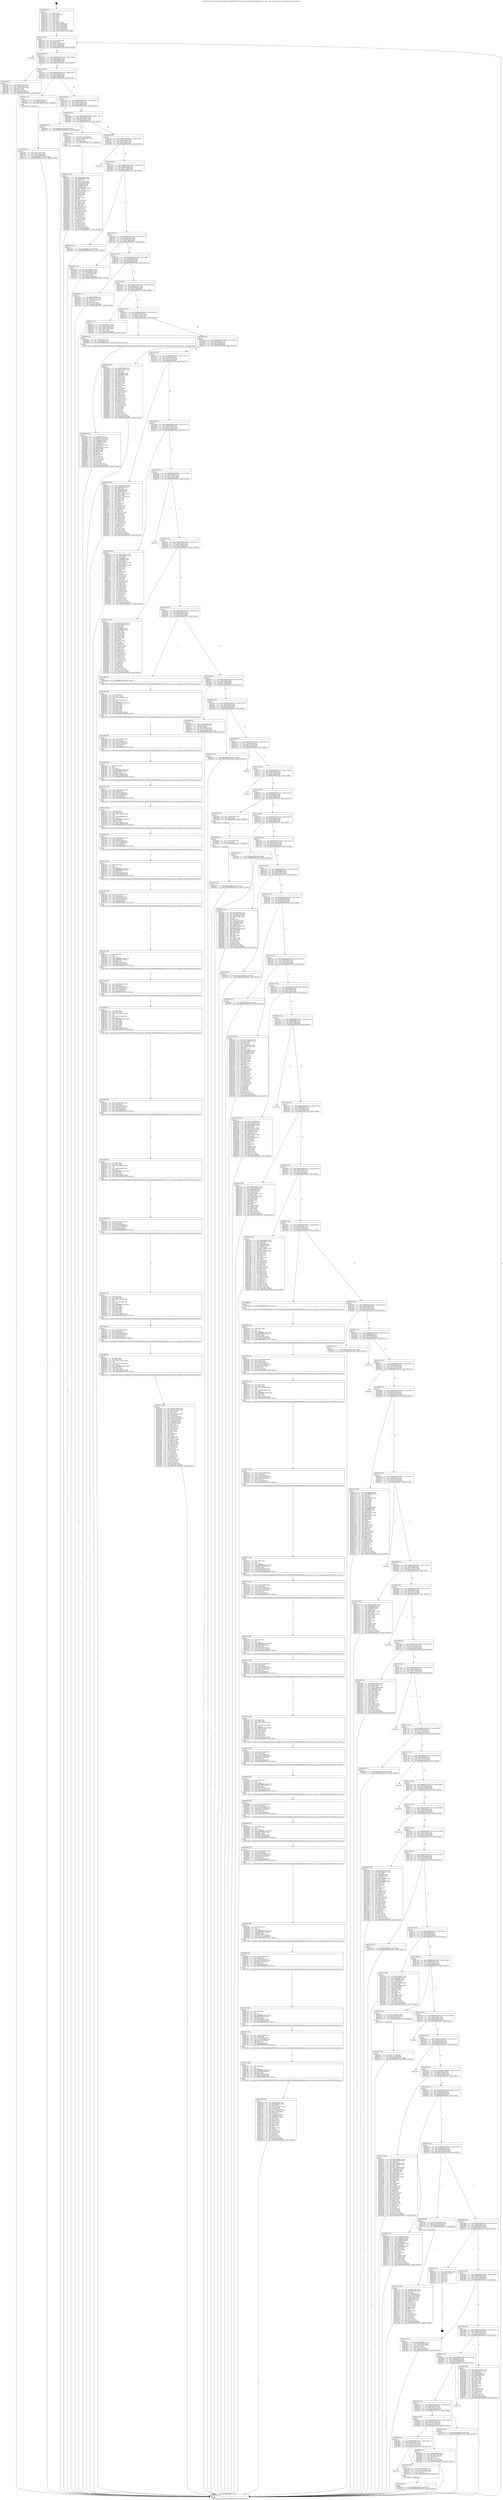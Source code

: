 digraph "0x4012f0" {
  label = "0x4012f0 (/mnt/c/Users/mathe/Desktop/tcc/POCII/binaries/extr_linuxdriversinfinibandulpiseriscsi_iser.c_iscsi_iser_conn_get_stats_Final-ollvm.out::main(0))"
  labelloc = "t"
  node[shape=record]

  Entry [label="",width=0.3,height=0.3,shape=circle,fillcolor=black,style=filled]
  "0x40131f" [label="{
     0x40131f [26]\l
     | [instrs]\l
     &nbsp;&nbsp;0x40131f \<+3\>: mov -0x7c(%rbp),%eax\l
     &nbsp;&nbsp;0x401322 \<+2\>: mov %eax,%ecx\l
     &nbsp;&nbsp;0x401324 \<+6\>: sub $0x81f121b3,%ecx\l
     &nbsp;&nbsp;0x40132a \<+3\>: mov %eax,-0x80(%rbp)\l
     &nbsp;&nbsp;0x40132d \<+6\>: mov %ecx,-0x84(%rbp)\l
     &nbsp;&nbsp;0x401333 \<+6\>: je 0000000000402b56 \<main+0x1866\>\l
  }"]
  "0x402b56" [label="{
     0x402b56\l
  }", style=dashed]
  "0x401339" [label="{
     0x401339 [25]\l
     | [instrs]\l
     &nbsp;&nbsp;0x401339 \<+5\>: jmp 000000000040133e \<main+0x4e\>\l
     &nbsp;&nbsp;0x40133e \<+3\>: mov -0x80(%rbp),%eax\l
     &nbsp;&nbsp;0x401341 \<+5\>: sub $0x860efa77,%eax\l
     &nbsp;&nbsp;0x401346 \<+6\>: mov %eax,-0x88(%rbp)\l
     &nbsp;&nbsp;0x40134c \<+6\>: je 0000000000401a80 \<main+0x790\>\l
  }"]
  Exit [label="",width=0.3,height=0.3,shape=circle,fillcolor=black,style=filled,peripheries=2]
  "0x401a80" [label="{
     0x401a80 [27]\l
     | [instrs]\l
     &nbsp;&nbsp;0x401a80 \<+5\>: mov $0x81f121b3,%eax\l
     &nbsp;&nbsp;0x401a85 \<+5\>: mov $0x19c24c0,%ecx\l
     &nbsp;&nbsp;0x401a8a \<+3\>: mov -0x30(%rbp),%edx\l
     &nbsp;&nbsp;0x401a8d \<+3\>: cmp $0x0,%edx\l
     &nbsp;&nbsp;0x401a90 \<+3\>: cmove %ecx,%eax\l
     &nbsp;&nbsp;0x401a93 \<+3\>: mov %eax,-0x7c(%rbp)\l
     &nbsp;&nbsp;0x401a96 \<+5\>: jmp 0000000000403340 \<main+0x2050\>\l
  }"]
  "0x401352" [label="{
     0x401352 [25]\l
     | [instrs]\l
     &nbsp;&nbsp;0x401352 \<+5\>: jmp 0000000000401357 \<main+0x67\>\l
     &nbsp;&nbsp;0x401357 \<+3\>: mov -0x80(%rbp),%eax\l
     &nbsp;&nbsp;0x40135a \<+5\>: sub $0x8ab1fd9e,%eax\l
     &nbsp;&nbsp;0x40135f \<+6\>: mov %eax,-0x8c(%rbp)\l
     &nbsp;&nbsp;0x401365 \<+6\>: je 0000000000401a5e \<main+0x76e\>\l
  }"]
  "0x402b4a" [label="{
     0x402b4a [12]\l
     | [instrs]\l
     &nbsp;&nbsp;0x402b4a \<+7\>: movl $0xc506beca,-0x7c(%rbp)\l
     &nbsp;&nbsp;0x402b51 \<+5\>: jmp 0000000000403340 \<main+0x2050\>\l
  }"]
  "0x401a5e" [label="{
     0x401a5e [13]\l
     | [instrs]\l
     &nbsp;&nbsp;0x401a5e \<+4\>: mov -0x48(%rbp),%rax\l
     &nbsp;&nbsp;0x401a62 \<+4\>: mov 0x8(%rax),%rdi\l
     &nbsp;&nbsp;0x401a66 \<+5\>: call 0000000000401060 \<atoi@plt\>\l
     | [calls]\l
     &nbsp;&nbsp;0x401060 \{1\} (unknown)\l
  }"]
  "0x40136b" [label="{
     0x40136b [25]\l
     | [instrs]\l
     &nbsp;&nbsp;0x40136b \<+5\>: jmp 0000000000401370 \<main+0x80\>\l
     &nbsp;&nbsp;0x401370 \<+3\>: mov -0x80(%rbp),%eax\l
     &nbsp;&nbsp;0x401373 \<+5\>: sub $0x8b127ac3,%eax\l
     &nbsp;&nbsp;0x401378 \<+6\>: mov %eax,-0x90(%rbp)\l
     &nbsp;&nbsp;0x40137e \<+6\>: je 0000000000402920 \<main+0x1630\>\l
  }"]
  "0x402b3e" [label="{
     0x402b3e [12]\l
     | [instrs]\l
     &nbsp;&nbsp;0x402b3e \<+4\>: mov -0x70(%rbp),%rax\l
     &nbsp;&nbsp;0x402b42 \<+3\>: mov %rax,%rdi\l
     &nbsp;&nbsp;0x402b45 \<+5\>: call 0000000000401030 \<free@plt\>\l
     | [calls]\l
     &nbsp;&nbsp;0x401030 \{1\} (unknown)\l
  }"]
  "0x402920" [label="{
     0x402920 [12]\l
     | [instrs]\l
     &nbsp;&nbsp;0x402920 \<+7\>: movl $0x6e3b232d,-0x7c(%rbp)\l
     &nbsp;&nbsp;0x402927 \<+5\>: jmp 0000000000403340 \<main+0x2050\>\l
  }"]
  "0x401384" [label="{
     0x401384 [25]\l
     | [instrs]\l
     &nbsp;&nbsp;0x401384 \<+5\>: jmp 0000000000401389 \<main+0x99\>\l
     &nbsp;&nbsp;0x401389 \<+3\>: mov -0x80(%rbp),%eax\l
     &nbsp;&nbsp;0x40138c \<+5\>: sub $0x90c8be7c,%eax\l
     &nbsp;&nbsp;0x401391 \<+6\>: mov %eax,-0x94(%rbp)\l
     &nbsp;&nbsp;0x401397 \<+6\>: je 0000000000401b2b \<main+0x83b\>\l
  }"]
  "0x402a1d" [label="{
     0x402a1d [12]\l
     | [instrs]\l
     &nbsp;&nbsp;0x402a1d \<+7\>: movl $0xb674d5c9,-0x7c(%rbp)\l
     &nbsp;&nbsp;0x402a24 \<+5\>: jmp 0000000000403340 \<main+0x2050\>\l
  }"]
  "0x401b2b" [label="{
     0x401b2b [23]\l
     | [instrs]\l
     &nbsp;&nbsp;0x401b2b \<+7\>: movl $0x1,-0x50(%rbp)\l
     &nbsp;&nbsp;0x401b32 \<+4\>: movslq -0x50(%rbp),%rax\l
     &nbsp;&nbsp;0x401b36 \<+4\>: shl $0x3,%rax\l
     &nbsp;&nbsp;0x401b3a \<+3\>: mov %rax,%rdi\l
     &nbsp;&nbsp;0x401b3d \<+5\>: call 0000000000401050 \<malloc@plt\>\l
     | [calls]\l
     &nbsp;&nbsp;0x401050 \{1\} (unknown)\l
  }"]
  "0x40139d" [label="{
     0x40139d [25]\l
     | [instrs]\l
     &nbsp;&nbsp;0x40139d \<+5\>: jmp 00000000004013a2 \<main+0xb2\>\l
     &nbsp;&nbsp;0x4013a2 \<+3\>: mov -0x80(%rbp),%eax\l
     &nbsp;&nbsp;0x4013a5 \<+5\>: sub $0x9719b67f,%eax\l
     &nbsp;&nbsp;0x4013aa \<+6\>: mov %eax,-0x98(%rbp)\l
     &nbsp;&nbsp;0x4013b0 \<+6\>: je 0000000000403332 \<main+0x2042\>\l
  }"]
  "0x401915" [label="{
     0x401915\l
  }", style=dashed]
  "0x403332" [label="{
     0x403332\l
  }", style=dashed]
  "0x4013b6" [label="{
     0x4013b6 [25]\l
     | [instrs]\l
     &nbsp;&nbsp;0x4013b6 \<+5\>: jmp 00000000004013bb \<main+0xcb\>\l
     &nbsp;&nbsp;0x4013bb \<+3\>: mov -0x80(%rbp),%eax\l
     &nbsp;&nbsp;0x4013be \<+5\>: sub $0xa695aa6b,%eax\l
     &nbsp;&nbsp;0x4013c3 \<+6\>: mov %eax,-0x9c(%rbp)\l
     &nbsp;&nbsp;0x4013c9 \<+6\>: je 0000000000401ce2 \<main+0x9f2\>\l
  }"]
  "0x402a09" [label="{
     0x402a09 [20]\l
     | [instrs]\l
     &nbsp;&nbsp;0x402a09 \<+4\>: mov -0x58(%rbp),%rax\l
     &nbsp;&nbsp;0x402a0d \<+4\>: movslq -0x78(%rbp),%rcx\l
     &nbsp;&nbsp;0x402a11 \<+4\>: mov (%rax,%rcx,8),%rax\l
     &nbsp;&nbsp;0x402a15 \<+3\>: mov %rax,%rdi\l
     &nbsp;&nbsp;0x402a18 \<+5\>: call 0000000000401030 \<free@plt\>\l
     | [calls]\l
     &nbsp;&nbsp;0x401030 \{1\} (unknown)\l
  }"]
  "0x401ce2" [label="{
     0x401ce2 [12]\l
     | [instrs]\l
     &nbsp;&nbsp;0x401ce2 \<+7\>: movl $0xab566b1a,-0x7c(%rbp)\l
     &nbsp;&nbsp;0x401ce9 \<+5\>: jmp 0000000000403340 \<main+0x2050\>\l
  }"]
  "0x4013cf" [label="{
     0x4013cf [25]\l
     | [instrs]\l
     &nbsp;&nbsp;0x4013cf \<+5\>: jmp 00000000004013d4 \<main+0xe4\>\l
     &nbsp;&nbsp;0x4013d4 \<+3\>: mov -0x80(%rbp),%eax\l
     &nbsp;&nbsp;0x4013d7 \<+5\>: sub $0xa85d75af,%eax\l
     &nbsp;&nbsp;0x4013dc \<+6\>: mov %eax,-0xa0(%rbp)\l
     &nbsp;&nbsp;0x4013e2 \<+6\>: je 0000000000401bf1 \<main+0x901\>\l
  }"]
  "0x4018fc" [label="{
     0x4018fc [25]\l
     | [instrs]\l
     &nbsp;&nbsp;0x4018fc \<+5\>: jmp 0000000000401901 \<main+0x611\>\l
     &nbsp;&nbsp;0x401901 \<+3\>: mov -0x80(%rbp),%eax\l
     &nbsp;&nbsp;0x401904 \<+5\>: sub $0x7e9153e0,%eax\l
     &nbsp;&nbsp;0x401909 \<+6\>: mov %eax,-0x174(%rbp)\l
     &nbsp;&nbsp;0x40190f \<+6\>: je 0000000000402a09 \<main+0x1719\>\l
  }"]
  "0x401bf1" [label="{
     0x401bf1 [27]\l
     | [instrs]\l
     &nbsp;&nbsp;0x401bf1 \<+5\>: mov $0x44464742,%eax\l
     &nbsp;&nbsp;0x401bf6 \<+5\>: mov $0x12266e9c,%ecx\l
     &nbsp;&nbsp;0x401bfb \<+3\>: mov -0x5c(%rbp),%edx\l
     &nbsp;&nbsp;0x401bfe \<+3\>: cmp -0x50(%rbp),%edx\l
     &nbsp;&nbsp;0x401c01 \<+3\>: cmovl %ecx,%eax\l
     &nbsp;&nbsp;0x401c04 \<+3\>: mov %eax,-0x7c(%rbp)\l
     &nbsp;&nbsp;0x401c07 \<+5\>: jmp 0000000000403340 \<main+0x2050\>\l
  }"]
  "0x4013e8" [label="{
     0x4013e8 [25]\l
     | [instrs]\l
     &nbsp;&nbsp;0x4013e8 \<+5\>: jmp 00000000004013ed \<main+0xfd\>\l
     &nbsp;&nbsp;0x4013ed \<+3\>: mov -0x80(%rbp),%eax\l
     &nbsp;&nbsp;0x4013f0 \<+5\>: sub $0xaabb9ef3,%eax\l
     &nbsp;&nbsp;0x4013f5 \<+6\>: mov %eax,-0xa4(%rbp)\l
     &nbsp;&nbsp;0x4013fb \<+6\>: je 000000000040240e \<main+0x111e\>\l
  }"]
  "0x4029ee" [label="{
     0x4029ee [27]\l
     | [instrs]\l
     &nbsp;&nbsp;0x4029ee \<+5\>: mov $0xe6dfd6a5,%eax\l
     &nbsp;&nbsp;0x4029f3 \<+5\>: mov $0x7e9153e0,%ecx\l
     &nbsp;&nbsp;0x4029f8 \<+3\>: mov -0x29(%rbp),%dl\l
     &nbsp;&nbsp;0x4029fb \<+3\>: test $0x1,%dl\l
     &nbsp;&nbsp;0x4029fe \<+3\>: cmovne %ecx,%eax\l
     &nbsp;&nbsp;0x402a01 \<+3\>: mov %eax,-0x7c(%rbp)\l
     &nbsp;&nbsp;0x402a04 \<+5\>: jmp 0000000000403340 \<main+0x2050\>\l
  }"]
  "0x40240e" [label="{
     0x40240e [27]\l
     | [instrs]\l
     &nbsp;&nbsp;0x40240e \<+5\>: mov $0xb5f96f89,%eax\l
     &nbsp;&nbsp;0x402413 \<+5\>: mov $0xb972c433,%ecx\l
     &nbsp;&nbsp;0x402418 \<+3\>: mov -0x2a(%rbp),%dl\l
     &nbsp;&nbsp;0x40241b \<+3\>: test $0x1,%dl\l
     &nbsp;&nbsp;0x40241e \<+3\>: cmovne %ecx,%eax\l
     &nbsp;&nbsp;0x402421 \<+3\>: mov %eax,-0x7c(%rbp)\l
     &nbsp;&nbsp;0x402424 \<+5\>: jmp 0000000000403340 \<main+0x2050\>\l
  }"]
  "0x401401" [label="{
     0x401401 [25]\l
     | [instrs]\l
     &nbsp;&nbsp;0x401401 \<+5\>: jmp 0000000000401406 \<main+0x116\>\l
     &nbsp;&nbsp;0x401406 \<+3\>: mov -0x80(%rbp),%eax\l
     &nbsp;&nbsp;0x401409 \<+5\>: sub $0xab566b1a,%eax\l
     &nbsp;&nbsp;0x40140e \<+6\>: mov %eax,-0xa8(%rbp)\l
     &nbsp;&nbsp;0x401414 \<+6\>: je 0000000000401cee \<main+0x9fe\>\l
  }"]
  "0x4028bb" [label="{
     0x4028bb [101]\l
     | [instrs]\l
     &nbsp;&nbsp;0x4028bb \<+5\>: mov $0xfff7b38c,%eax\l
     &nbsp;&nbsp;0x4028c0 \<+5\>: mov $0x8b127ac3,%ecx\l
     &nbsp;&nbsp;0x4028c5 \<+7\>: movl $0x0,-0x78(%rbp)\l
     &nbsp;&nbsp;0x4028cc \<+7\>: mov 0x406068,%edx\l
     &nbsp;&nbsp;0x4028d3 \<+8\>: mov 0x406054,%r8d\l
     &nbsp;&nbsp;0x4028db \<+3\>: mov %edx,%r9d\l
     &nbsp;&nbsp;0x4028de \<+7\>: add $0x6fd55420,%r9d\l
     &nbsp;&nbsp;0x4028e5 \<+4\>: sub $0x1,%r9d\l
     &nbsp;&nbsp;0x4028e9 \<+7\>: sub $0x6fd55420,%r9d\l
     &nbsp;&nbsp;0x4028f0 \<+4\>: imul %r9d,%edx\l
     &nbsp;&nbsp;0x4028f4 \<+3\>: and $0x1,%edx\l
     &nbsp;&nbsp;0x4028f7 \<+3\>: cmp $0x0,%edx\l
     &nbsp;&nbsp;0x4028fa \<+4\>: sete %r10b\l
     &nbsp;&nbsp;0x4028fe \<+4\>: cmp $0xa,%r8d\l
     &nbsp;&nbsp;0x402902 \<+4\>: setl %r11b\l
     &nbsp;&nbsp;0x402906 \<+3\>: mov %r10b,%bl\l
     &nbsp;&nbsp;0x402909 \<+3\>: and %r11b,%bl\l
     &nbsp;&nbsp;0x40290c \<+3\>: xor %r11b,%r10b\l
     &nbsp;&nbsp;0x40290f \<+3\>: or %r10b,%bl\l
     &nbsp;&nbsp;0x402912 \<+3\>: test $0x1,%bl\l
     &nbsp;&nbsp;0x402915 \<+3\>: cmovne %ecx,%eax\l
     &nbsp;&nbsp;0x402918 \<+3\>: mov %eax,-0x7c(%rbp)\l
     &nbsp;&nbsp;0x40291b \<+5\>: jmp 0000000000403340 \<main+0x2050\>\l
  }"]
  "0x401cee" [label="{
     0x401cee [27]\l
     | [instrs]\l
     &nbsp;&nbsp;0x401cee \<+5\>: mov $0x7564c722,%eax\l
     &nbsp;&nbsp;0x401cf3 \<+5\>: mov $0x3b74b0b0,%ecx\l
     &nbsp;&nbsp;0x401cf8 \<+3\>: mov -0x64(%rbp),%edx\l
     &nbsp;&nbsp;0x401cfb \<+3\>: cmp -0x60(%rbp),%edx\l
     &nbsp;&nbsp;0x401cfe \<+3\>: cmovl %ecx,%eax\l
     &nbsp;&nbsp;0x401d01 \<+3\>: mov %eax,-0x7c(%rbp)\l
     &nbsp;&nbsp;0x401d04 \<+5\>: jmp 0000000000403340 \<main+0x2050\>\l
  }"]
  "0x40141a" [label="{
     0x40141a [25]\l
     | [instrs]\l
     &nbsp;&nbsp;0x40141a \<+5\>: jmp 000000000040141f \<main+0x12f\>\l
     &nbsp;&nbsp;0x40141f \<+3\>: mov -0x80(%rbp),%eax\l
     &nbsp;&nbsp;0x401422 \<+5\>: sub $0xad13a94c,%eax\l
     &nbsp;&nbsp;0x401427 \<+6\>: mov %eax,-0xac(%rbp)\l
     &nbsp;&nbsp;0x40142d \<+6\>: je 00000000004028ae \<main+0x15be\>\l
  }"]
  "0x402789" [label="{
     0x402789 [116]\l
     | [instrs]\l
     &nbsp;&nbsp;0x402789 \<+5\>: mov $0x10ae3ecc,%ecx\l
     &nbsp;&nbsp;0x40278e \<+5\>: mov $0xf5640bd2,%edx\l
     &nbsp;&nbsp;0x402793 \<+3\>: xor %r9d,%r9d\l
     &nbsp;&nbsp;0x402796 \<+7\>: mov -0x1e0(%rbp),%r10d\l
     &nbsp;&nbsp;0x40279d \<+4\>: imul %eax,%r10d\l
     &nbsp;&nbsp;0x4027a1 \<+4\>: mov -0x70(%rbp),%rsi\l
     &nbsp;&nbsp;0x4027a5 \<+4\>: movslq -0x74(%rbp),%rdi\l
     &nbsp;&nbsp;0x4027a9 \<+4\>: imul $0x30,%rdi,%rdi\l
     &nbsp;&nbsp;0x4027ad \<+3\>: add %rdi,%rsi\l
     &nbsp;&nbsp;0x4027b0 \<+4\>: mov %r10d,0x28(%rsi)\l
     &nbsp;&nbsp;0x4027b4 \<+7\>: mov 0x406068,%eax\l
     &nbsp;&nbsp;0x4027bb \<+8\>: mov 0x406054,%r10d\l
     &nbsp;&nbsp;0x4027c3 \<+4\>: sub $0x1,%r9d\l
     &nbsp;&nbsp;0x4027c7 \<+3\>: mov %eax,%r11d\l
     &nbsp;&nbsp;0x4027ca \<+3\>: add %r9d,%r11d\l
     &nbsp;&nbsp;0x4027cd \<+4\>: imul %r11d,%eax\l
     &nbsp;&nbsp;0x4027d1 \<+3\>: and $0x1,%eax\l
     &nbsp;&nbsp;0x4027d4 \<+3\>: cmp $0x0,%eax\l
     &nbsp;&nbsp;0x4027d7 \<+3\>: sete %bl\l
     &nbsp;&nbsp;0x4027da \<+4\>: cmp $0xa,%r10d\l
     &nbsp;&nbsp;0x4027de \<+4\>: setl %r14b\l
     &nbsp;&nbsp;0x4027e2 \<+3\>: mov %bl,%r15b\l
     &nbsp;&nbsp;0x4027e5 \<+3\>: and %r14b,%r15b\l
     &nbsp;&nbsp;0x4027e8 \<+3\>: xor %r14b,%bl\l
     &nbsp;&nbsp;0x4027eb \<+3\>: or %bl,%r15b\l
     &nbsp;&nbsp;0x4027ee \<+4\>: test $0x1,%r15b\l
     &nbsp;&nbsp;0x4027f2 \<+3\>: cmovne %edx,%ecx\l
     &nbsp;&nbsp;0x4027f5 \<+3\>: mov %ecx,-0x7c(%rbp)\l
     &nbsp;&nbsp;0x4027f8 \<+5\>: jmp 0000000000403340 \<main+0x2050\>\l
  }"]
  "0x4028ae" [label="{
     0x4028ae [13]\l
     | [instrs]\l
     &nbsp;&nbsp;0x4028ae \<+4\>: mov -0x58(%rbp),%rdi\l
     &nbsp;&nbsp;0x4028b2 \<+4\>: mov -0x70(%rbp),%rsi\l
     &nbsp;&nbsp;0x4028b6 \<+5\>: call 0000000000401240 \<iscsi_iser_conn_get_stats\>\l
     | [calls]\l
     &nbsp;&nbsp;0x401240 \{1\} (/mnt/c/Users/mathe/Desktop/tcc/POCII/binaries/extr_linuxdriversinfinibandulpiseriscsi_iser.c_iscsi_iser_conn_get_stats_Final-ollvm.out::iscsi_iser_conn_get_stats)\l
  }"]
  "0x401433" [label="{
     0x401433 [25]\l
     | [instrs]\l
     &nbsp;&nbsp;0x401433 \<+5\>: jmp 0000000000401438 \<main+0x148\>\l
     &nbsp;&nbsp;0x401438 \<+3\>: mov -0x80(%rbp),%eax\l
     &nbsp;&nbsp;0x40143b \<+5\>: sub $0xb5f96f89,%eax\l
     &nbsp;&nbsp;0x401440 \<+6\>: mov %eax,-0xb0(%rbp)\l
     &nbsp;&nbsp;0x401446 \<+6\>: je 0000000000402828 \<main+0x1538\>\l
  }"]
  "0x402761" [label="{
     0x402761 [40]\l
     | [instrs]\l
     &nbsp;&nbsp;0x402761 \<+5\>: mov $0x2,%ecx\l
     &nbsp;&nbsp;0x402766 \<+1\>: cltd\l
     &nbsp;&nbsp;0x402767 \<+2\>: idiv %ecx\l
     &nbsp;&nbsp;0x402769 \<+6\>: imul $0xfffffffe,%edx,%ecx\l
     &nbsp;&nbsp;0x40276f \<+6\>: add $0xb9cd76d6,%ecx\l
     &nbsp;&nbsp;0x402775 \<+3\>: add $0x1,%ecx\l
     &nbsp;&nbsp;0x402778 \<+6\>: sub $0xb9cd76d6,%ecx\l
     &nbsp;&nbsp;0x40277e \<+6\>: mov %ecx,-0x1e0(%rbp)\l
     &nbsp;&nbsp;0x402784 \<+5\>: call 0000000000401160 \<next_i\>\l
     | [calls]\l
     &nbsp;&nbsp;0x401160 \{1\} (/mnt/c/Users/mathe/Desktop/tcc/POCII/binaries/extr_linuxdriversinfinibandulpiseriscsi_iser.c_iscsi_iser_conn_get_stats_Final-ollvm.out::next_i)\l
  }"]
  "0x402828" [label="{
     0x402828 [134]\l
     | [instrs]\l
     &nbsp;&nbsp;0x402828 \<+5\>: mov $0xfff7b38c,%eax\l
     &nbsp;&nbsp;0x40282d \<+5\>: mov $0xad13a94c,%ecx\l
     &nbsp;&nbsp;0x402832 \<+2\>: mov $0x1,%dl\l
     &nbsp;&nbsp;0x402834 \<+2\>: xor %esi,%esi\l
     &nbsp;&nbsp;0x402836 \<+7\>: mov 0x406068,%edi\l
     &nbsp;&nbsp;0x40283d \<+8\>: mov 0x406054,%r8d\l
     &nbsp;&nbsp;0x402845 \<+3\>: sub $0x1,%esi\l
     &nbsp;&nbsp;0x402848 \<+3\>: mov %edi,%r9d\l
     &nbsp;&nbsp;0x40284b \<+3\>: add %esi,%r9d\l
     &nbsp;&nbsp;0x40284e \<+4\>: imul %r9d,%edi\l
     &nbsp;&nbsp;0x402852 \<+3\>: and $0x1,%edi\l
     &nbsp;&nbsp;0x402855 \<+3\>: cmp $0x0,%edi\l
     &nbsp;&nbsp;0x402858 \<+4\>: sete %r10b\l
     &nbsp;&nbsp;0x40285c \<+4\>: cmp $0xa,%r8d\l
     &nbsp;&nbsp;0x402860 \<+4\>: setl %r11b\l
     &nbsp;&nbsp;0x402864 \<+3\>: mov %r10b,%bl\l
     &nbsp;&nbsp;0x402867 \<+3\>: xor $0xff,%bl\l
     &nbsp;&nbsp;0x40286a \<+3\>: mov %r11b,%r14b\l
     &nbsp;&nbsp;0x40286d \<+4\>: xor $0xff,%r14b\l
     &nbsp;&nbsp;0x402871 \<+3\>: xor $0x1,%dl\l
     &nbsp;&nbsp;0x402874 \<+3\>: mov %bl,%r15b\l
     &nbsp;&nbsp;0x402877 \<+4\>: and $0xff,%r15b\l
     &nbsp;&nbsp;0x40287b \<+3\>: and %dl,%r10b\l
     &nbsp;&nbsp;0x40287e \<+3\>: mov %r14b,%r12b\l
     &nbsp;&nbsp;0x402881 \<+4\>: and $0xff,%r12b\l
     &nbsp;&nbsp;0x402885 \<+3\>: and %dl,%r11b\l
     &nbsp;&nbsp;0x402888 \<+3\>: or %r10b,%r15b\l
     &nbsp;&nbsp;0x40288b \<+3\>: or %r11b,%r12b\l
     &nbsp;&nbsp;0x40288e \<+3\>: xor %r12b,%r15b\l
     &nbsp;&nbsp;0x402891 \<+3\>: or %r14b,%bl\l
     &nbsp;&nbsp;0x402894 \<+3\>: xor $0xff,%bl\l
     &nbsp;&nbsp;0x402897 \<+3\>: or $0x1,%dl\l
     &nbsp;&nbsp;0x40289a \<+2\>: and %dl,%bl\l
     &nbsp;&nbsp;0x40289c \<+3\>: or %bl,%r15b\l
     &nbsp;&nbsp;0x40289f \<+4\>: test $0x1,%r15b\l
     &nbsp;&nbsp;0x4028a3 \<+3\>: cmovne %ecx,%eax\l
     &nbsp;&nbsp;0x4028a6 \<+3\>: mov %eax,-0x7c(%rbp)\l
     &nbsp;&nbsp;0x4028a9 \<+5\>: jmp 0000000000403340 \<main+0x2050\>\l
  }"]
  "0x40144c" [label="{
     0x40144c [25]\l
     | [instrs]\l
     &nbsp;&nbsp;0x40144c \<+5\>: jmp 0000000000401451 \<main+0x161\>\l
     &nbsp;&nbsp;0x401451 \<+3\>: mov -0x80(%rbp),%eax\l
     &nbsp;&nbsp;0x401454 \<+5\>: sub $0xb674d5c9,%eax\l
     &nbsp;&nbsp;0x401459 \<+6\>: mov %eax,-0xb4(%rbp)\l
     &nbsp;&nbsp;0x40145f \<+6\>: je 0000000000402a29 \<main+0x1739\>\l
  }"]
  "0x402741" [label="{
     0x402741 [32]\l
     | [instrs]\l
     &nbsp;&nbsp;0x402741 \<+6\>: mov -0x1dc(%rbp),%ecx\l
     &nbsp;&nbsp;0x402747 \<+3\>: imul %eax,%ecx\l
     &nbsp;&nbsp;0x40274a \<+4\>: mov -0x70(%rbp),%rsi\l
     &nbsp;&nbsp;0x40274e \<+4\>: movslq -0x74(%rbp),%rdi\l
     &nbsp;&nbsp;0x402752 \<+4\>: imul $0x30,%rdi,%rdi\l
     &nbsp;&nbsp;0x402756 \<+3\>: add %rdi,%rsi\l
     &nbsp;&nbsp;0x402759 \<+3\>: mov %ecx,0x24(%rsi)\l
     &nbsp;&nbsp;0x40275c \<+5\>: call 0000000000401160 \<next_i\>\l
     | [calls]\l
     &nbsp;&nbsp;0x401160 \{1\} (/mnt/c/Users/mathe/Desktop/tcc/POCII/binaries/extr_linuxdriversinfinibandulpiseriscsi_iser.c_iscsi_iser_conn_get_stats_Final-ollvm.out::next_i)\l
  }"]
  "0x402a29" [label="{
     0x402a29 [144]\l
     | [instrs]\l
     &nbsp;&nbsp;0x402a29 \<+5\>: mov $0x4b5ba209,%eax\l
     &nbsp;&nbsp;0x402a2e \<+5\>: mov $0xfce95ffe,%ecx\l
     &nbsp;&nbsp;0x402a33 \<+2\>: mov $0x1,%dl\l
     &nbsp;&nbsp;0x402a35 \<+7\>: mov 0x406068,%esi\l
     &nbsp;&nbsp;0x402a3c \<+7\>: mov 0x406054,%edi\l
     &nbsp;&nbsp;0x402a43 \<+3\>: mov %esi,%r8d\l
     &nbsp;&nbsp;0x402a46 \<+7\>: add $0xf7751362,%r8d\l
     &nbsp;&nbsp;0x402a4d \<+4\>: sub $0x1,%r8d\l
     &nbsp;&nbsp;0x402a51 \<+7\>: sub $0xf7751362,%r8d\l
     &nbsp;&nbsp;0x402a58 \<+4\>: imul %r8d,%esi\l
     &nbsp;&nbsp;0x402a5c \<+3\>: and $0x1,%esi\l
     &nbsp;&nbsp;0x402a5f \<+3\>: cmp $0x0,%esi\l
     &nbsp;&nbsp;0x402a62 \<+4\>: sete %r9b\l
     &nbsp;&nbsp;0x402a66 \<+3\>: cmp $0xa,%edi\l
     &nbsp;&nbsp;0x402a69 \<+4\>: setl %r10b\l
     &nbsp;&nbsp;0x402a6d \<+3\>: mov %r9b,%r11b\l
     &nbsp;&nbsp;0x402a70 \<+4\>: xor $0xff,%r11b\l
     &nbsp;&nbsp;0x402a74 \<+3\>: mov %r10b,%bl\l
     &nbsp;&nbsp;0x402a77 \<+3\>: xor $0xff,%bl\l
     &nbsp;&nbsp;0x402a7a \<+3\>: xor $0x1,%dl\l
     &nbsp;&nbsp;0x402a7d \<+3\>: mov %r11b,%r14b\l
     &nbsp;&nbsp;0x402a80 \<+4\>: and $0xff,%r14b\l
     &nbsp;&nbsp;0x402a84 \<+3\>: and %dl,%r9b\l
     &nbsp;&nbsp;0x402a87 \<+3\>: mov %bl,%r15b\l
     &nbsp;&nbsp;0x402a8a \<+4\>: and $0xff,%r15b\l
     &nbsp;&nbsp;0x402a8e \<+3\>: and %dl,%r10b\l
     &nbsp;&nbsp;0x402a91 \<+3\>: or %r9b,%r14b\l
     &nbsp;&nbsp;0x402a94 \<+3\>: or %r10b,%r15b\l
     &nbsp;&nbsp;0x402a97 \<+3\>: xor %r15b,%r14b\l
     &nbsp;&nbsp;0x402a9a \<+3\>: or %bl,%r11b\l
     &nbsp;&nbsp;0x402a9d \<+4\>: xor $0xff,%r11b\l
     &nbsp;&nbsp;0x402aa1 \<+3\>: or $0x1,%dl\l
     &nbsp;&nbsp;0x402aa4 \<+3\>: and %dl,%r11b\l
     &nbsp;&nbsp;0x402aa7 \<+3\>: or %r11b,%r14b\l
     &nbsp;&nbsp;0x402aaa \<+4\>: test $0x1,%r14b\l
     &nbsp;&nbsp;0x402aae \<+3\>: cmovne %ecx,%eax\l
     &nbsp;&nbsp;0x402ab1 \<+3\>: mov %eax,-0x7c(%rbp)\l
     &nbsp;&nbsp;0x402ab4 \<+5\>: jmp 0000000000403340 \<main+0x2050\>\l
  }"]
  "0x401465" [label="{
     0x401465 [25]\l
     | [instrs]\l
     &nbsp;&nbsp;0x401465 \<+5\>: jmp 000000000040146a \<main+0x17a\>\l
     &nbsp;&nbsp;0x40146a \<+3\>: mov -0x80(%rbp),%eax\l
     &nbsp;&nbsp;0x40146d \<+5\>: sub $0xb972c433,%eax\l
     &nbsp;&nbsp;0x401472 \<+6\>: mov %eax,-0xb8(%rbp)\l
     &nbsp;&nbsp;0x401478 \<+6\>: je 0000000000402429 \<main+0x1139\>\l
  }"]
  "0x402719" [label="{
     0x402719 [40]\l
     | [instrs]\l
     &nbsp;&nbsp;0x402719 \<+5\>: mov $0x2,%ecx\l
     &nbsp;&nbsp;0x40271e \<+1\>: cltd\l
     &nbsp;&nbsp;0x40271f \<+2\>: idiv %ecx\l
     &nbsp;&nbsp;0x402721 \<+6\>: imul $0xfffffffe,%edx,%ecx\l
     &nbsp;&nbsp;0x402727 \<+6\>: add $0xde4823f3,%ecx\l
     &nbsp;&nbsp;0x40272d \<+3\>: add $0x1,%ecx\l
     &nbsp;&nbsp;0x402730 \<+6\>: sub $0xde4823f3,%ecx\l
     &nbsp;&nbsp;0x402736 \<+6\>: mov %ecx,-0x1dc(%rbp)\l
     &nbsp;&nbsp;0x40273c \<+5\>: call 0000000000401160 \<next_i\>\l
     | [calls]\l
     &nbsp;&nbsp;0x401160 \{1\} (/mnt/c/Users/mathe/Desktop/tcc/POCII/binaries/extr_linuxdriversinfinibandulpiseriscsi_iser.c_iscsi_iser_conn_get_stats_Final-ollvm.out::next_i)\l
  }"]
  "0x402429" [label="{
     0x402429 [144]\l
     | [instrs]\l
     &nbsp;&nbsp;0x402429 \<+5\>: mov $0x10ae3ecc,%eax\l
     &nbsp;&nbsp;0x40242e \<+5\>: mov $0x3ee41bb,%ecx\l
     &nbsp;&nbsp;0x402433 \<+2\>: mov $0x1,%dl\l
     &nbsp;&nbsp;0x402435 \<+7\>: mov 0x406068,%esi\l
     &nbsp;&nbsp;0x40243c \<+7\>: mov 0x406054,%edi\l
     &nbsp;&nbsp;0x402443 \<+3\>: mov %esi,%r8d\l
     &nbsp;&nbsp;0x402446 \<+7\>: sub $0x4e649729,%r8d\l
     &nbsp;&nbsp;0x40244d \<+4\>: sub $0x1,%r8d\l
     &nbsp;&nbsp;0x402451 \<+7\>: add $0x4e649729,%r8d\l
     &nbsp;&nbsp;0x402458 \<+4\>: imul %r8d,%esi\l
     &nbsp;&nbsp;0x40245c \<+3\>: and $0x1,%esi\l
     &nbsp;&nbsp;0x40245f \<+3\>: cmp $0x0,%esi\l
     &nbsp;&nbsp;0x402462 \<+4\>: sete %r9b\l
     &nbsp;&nbsp;0x402466 \<+3\>: cmp $0xa,%edi\l
     &nbsp;&nbsp;0x402469 \<+4\>: setl %r10b\l
     &nbsp;&nbsp;0x40246d \<+3\>: mov %r9b,%r11b\l
     &nbsp;&nbsp;0x402470 \<+4\>: xor $0xff,%r11b\l
     &nbsp;&nbsp;0x402474 \<+3\>: mov %r10b,%bl\l
     &nbsp;&nbsp;0x402477 \<+3\>: xor $0xff,%bl\l
     &nbsp;&nbsp;0x40247a \<+3\>: xor $0x0,%dl\l
     &nbsp;&nbsp;0x40247d \<+3\>: mov %r11b,%r14b\l
     &nbsp;&nbsp;0x402480 \<+4\>: and $0x0,%r14b\l
     &nbsp;&nbsp;0x402484 \<+3\>: and %dl,%r9b\l
     &nbsp;&nbsp;0x402487 \<+3\>: mov %bl,%r15b\l
     &nbsp;&nbsp;0x40248a \<+4\>: and $0x0,%r15b\l
     &nbsp;&nbsp;0x40248e \<+3\>: and %dl,%r10b\l
     &nbsp;&nbsp;0x402491 \<+3\>: or %r9b,%r14b\l
     &nbsp;&nbsp;0x402494 \<+3\>: or %r10b,%r15b\l
     &nbsp;&nbsp;0x402497 \<+3\>: xor %r15b,%r14b\l
     &nbsp;&nbsp;0x40249a \<+3\>: or %bl,%r11b\l
     &nbsp;&nbsp;0x40249d \<+4\>: xor $0xff,%r11b\l
     &nbsp;&nbsp;0x4024a1 \<+3\>: or $0x0,%dl\l
     &nbsp;&nbsp;0x4024a4 \<+3\>: and %dl,%r11b\l
     &nbsp;&nbsp;0x4024a7 \<+3\>: or %r11b,%r14b\l
     &nbsp;&nbsp;0x4024aa \<+4\>: test $0x1,%r14b\l
     &nbsp;&nbsp;0x4024ae \<+3\>: cmovne %ecx,%eax\l
     &nbsp;&nbsp;0x4024b1 \<+3\>: mov %eax,-0x7c(%rbp)\l
     &nbsp;&nbsp;0x4024b4 \<+5\>: jmp 0000000000403340 \<main+0x2050\>\l
  }"]
  "0x40147e" [label="{
     0x40147e [25]\l
     | [instrs]\l
     &nbsp;&nbsp;0x40147e \<+5\>: jmp 0000000000401483 \<main+0x193\>\l
     &nbsp;&nbsp;0x401483 \<+3\>: mov -0x80(%rbp),%eax\l
     &nbsp;&nbsp;0x401486 \<+5\>: sub $0xc1b7f8c7,%eax\l
     &nbsp;&nbsp;0x40148b \<+6\>: mov %eax,-0xbc(%rbp)\l
     &nbsp;&nbsp;0x401491 \<+6\>: je 0000000000402c74 \<main+0x1984\>\l
  }"]
  "0x4026f9" [label="{
     0x4026f9 [32]\l
     | [instrs]\l
     &nbsp;&nbsp;0x4026f9 \<+6\>: mov -0x1d8(%rbp),%ecx\l
     &nbsp;&nbsp;0x4026ff \<+3\>: imul %eax,%ecx\l
     &nbsp;&nbsp;0x402702 \<+4\>: mov -0x70(%rbp),%rsi\l
     &nbsp;&nbsp;0x402706 \<+4\>: movslq -0x74(%rbp),%rdi\l
     &nbsp;&nbsp;0x40270a \<+4\>: imul $0x30,%rdi,%rdi\l
     &nbsp;&nbsp;0x40270e \<+3\>: add %rdi,%rsi\l
     &nbsp;&nbsp;0x402711 \<+3\>: mov %ecx,0x20(%rsi)\l
     &nbsp;&nbsp;0x402714 \<+5\>: call 0000000000401160 \<next_i\>\l
     | [calls]\l
     &nbsp;&nbsp;0x401160 \{1\} (/mnt/c/Users/mathe/Desktop/tcc/POCII/binaries/extr_linuxdriversinfinibandulpiseriscsi_iser.c_iscsi_iser_conn_get_stats_Final-ollvm.out::next_i)\l
  }"]
  "0x402c74" [label="{
     0x402c74\l
  }", style=dashed]
  "0x401497" [label="{
     0x401497 [25]\l
     | [instrs]\l
     &nbsp;&nbsp;0x401497 \<+5\>: jmp 000000000040149c \<main+0x1ac\>\l
     &nbsp;&nbsp;0x40149c \<+3\>: mov -0x80(%rbp),%eax\l
     &nbsp;&nbsp;0x40149f \<+5\>: sub $0xc506beca,%eax\l
     &nbsp;&nbsp;0x4014a4 \<+6\>: mov %eax,-0xc0(%rbp)\l
     &nbsp;&nbsp;0x4014aa \<+6\>: je 0000000000402b73 \<main+0x1883\>\l
  }"]
  "0x4026d1" [label="{
     0x4026d1 [40]\l
     | [instrs]\l
     &nbsp;&nbsp;0x4026d1 \<+5\>: mov $0x2,%ecx\l
     &nbsp;&nbsp;0x4026d6 \<+1\>: cltd\l
     &nbsp;&nbsp;0x4026d7 \<+2\>: idiv %ecx\l
     &nbsp;&nbsp;0x4026d9 \<+6\>: imul $0xfffffffe,%edx,%ecx\l
     &nbsp;&nbsp;0x4026df \<+6\>: sub $0x9a623773,%ecx\l
     &nbsp;&nbsp;0x4026e5 \<+3\>: add $0x1,%ecx\l
     &nbsp;&nbsp;0x4026e8 \<+6\>: add $0x9a623773,%ecx\l
     &nbsp;&nbsp;0x4026ee \<+6\>: mov %ecx,-0x1d8(%rbp)\l
     &nbsp;&nbsp;0x4026f4 \<+5\>: call 0000000000401160 \<next_i\>\l
     | [calls]\l
     &nbsp;&nbsp;0x401160 \{1\} (/mnt/c/Users/mathe/Desktop/tcc/POCII/binaries/extr_linuxdriversinfinibandulpiseriscsi_iser.c_iscsi_iser_conn_get_stats_Final-ollvm.out::next_i)\l
  }"]
  "0x402b73" [label="{
     0x402b73 [134]\l
     | [instrs]\l
     &nbsp;&nbsp;0x402b73 \<+5\>: mov $0x9719b67f,%eax\l
     &nbsp;&nbsp;0x402b78 \<+5\>: mov $0x235dbcc4,%ecx\l
     &nbsp;&nbsp;0x402b7d \<+2\>: mov $0x1,%dl\l
     &nbsp;&nbsp;0x402b7f \<+2\>: xor %esi,%esi\l
     &nbsp;&nbsp;0x402b81 \<+7\>: mov 0x406068,%edi\l
     &nbsp;&nbsp;0x402b88 \<+8\>: mov 0x406054,%r8d\l
     &nbsp;&nbsp;0x402b90 \<+3\>: sub $0x1,%esi\l
     &nbsp;&nbsp;0x402b93 \<+3\>: mov %edi,%r9d\l
     &nbsp;&nbsp;0x402b96 \<+3\>: add %esi,%r9d\l
     &nbsp;&nbsp;0x402b99 \<+4\>: imul %r9d,%edi\l
     &nbsp;&nbsp;0x402b9d \<+3\>: and $0x1,%edi\l
     &nbsp;&nbsp;0x402ba0 \<+3\>: cmp $0x0,%edi\l
     &nbsp;&nbsp;0x402ba3 \<+4\>: sete %r10b\l
     &nbsp;&nbsp;0x402ba7 \<+4\>: cmp $0xa,%r8d\l
     &nbsp;&nbsp;0x402bab \<+4\>: setl %r11b\l
     &nbsp;&nbsp;0x402baf \<+3\>: mov %r10b,%bl\l
     &nbsp;&nbsp;0x402bb2 \<+3\>: xor $0xff,%bl\l
     &nbsp;&nbsp;0x402bb5 \<+3\>: mov %r11b,%r14b\l
     &nbsp;&nbsp;0x402bb8 \<+4\>: xor $0xff,%r14b\l
     &nbsp;&nbsp;0x402bbc \<+3\>: xor $0x1,%dl\l
     &nbsp;&nbsp;0x402bbf \<+3\>: mov %bl,%r15b\l
     &nbsp;&nbsp;0x402bc2 \<+4\>: and $0xff,%r15b\l
     &nbsp;&nbsp;0x402bc6 \<+3\>: and %dl,%r10b\l
     &nbsp;&nbsp;0x402bc9 \<+3\>: mov %r14b,%r12b\l
     &nbsp;&nbsp;0x402bcc \<+4\>: and $0xff,%r12b\l
     &nbsp;&nbsp;0x402bd0 \<+3\>: and %dl,%r11b\l
     &nbsp;&nbsp;0x402bd3 \<+3\>: or %r10b,%r15b\l
     &nbsp;&nbsp;0x402bd6 \<+3\>: or %r11b,%r12b\l
     &nbsp;&nbsp;0x402bd9 \<+3\>: xor %r12b,%r15b\l
     &nbsp;&nbsp;0x402bdc \<+3\>: or %r14b,%bl\l
     &nbsp;&nbsp;0x402bdf \<+3\>: xor $0xff,%bl\l
     &nbsp;&nbsp;0x402be2 \<+3\>: or $0x1,%dl\l
     &nbsp;&nbsp;0x402be5 \<+2\>: and %dl,%bl\l
     &nbsp;&nbsp;0x402be7 \<+3\>: or %bl,%r15b\l
     &nbsp;&nbsp;0x402bea \<+4\>: test $0x1,%r15b\l
     &nbsp;&nbsp;0x402bee \<+3\>: cmovne %ecx,%eax\l
     &nbsp;&nbsp;0x402bf1 \<+3\>: mov %eax,-0x7c(%rbp)\l
     &nbsp;&nbsp;0x402bf4 \<+5\>: jmp 0000000000403340 \<main+0x2050\>\l
  }"]
  "0x4014b0" [label="{
     0x4014b0 [25]\l
     | [instrs]\l
     &nbsp;&nbsp;0x4014b0 \<+5\>: jmp 00000000004014b5 \<main+0x1c5\>\l
     &nbsp;&nbsp;0x4014b5 \<+3\>: mov -0x80(%rbp),%eax\l
     &nbsp;&nbsp;0x4014b8 \<+5\>: sub $0xcd8dbec7,%eax\l
     &nbsp;&nbsp;0x4014bd \<+6\>: mov %eax,-0xc4(%rbp)\l
     &nbsp;&nbsp;0x4014c3 \<+6\>: je 0000000000401d99 \<main+0xaa9\>\l
  }"]
  "0x4026b1" [label="{
     0x4026b1 [32]\l
     | [instrs]\l
     &nbsp;&nbsp;0x4026b1 \<+6\>: mov -0x1d4(%rbp),%ecx\l
     &nbsp;&nbsp;0x4026b7 \<+3\>: imul %eax,%ecx\l
     &nbsp;&nbsp;0x4026ba \<+4\>: mov -0x70(%rbp),%rsi\l
     &nbsp;&nbsp;0x4026be \<+4\>: movslq -0x74(%rbp),%rdi\l
     &nbsp;&nbsp;0x4026c2 \<+4\>: imul $0x30,%rdi,%rdi\l
     &nbsp;&nbsp;0x4026c6 \<+3\>: add %rdi,%rsi\l
     &nbsp;&nbsp;0x4026c9 \<+3\>: mov %ecx,0x1c(%rsi)\l
     &nbsp;&nbsp;0x4026cc \<+5\>: call 0000000000401160 \<next_i\>\l
     | [calls]\l
     &nbsp;&nbsp;0x401160 \{1\} (/mnt/c/Users/mathe/Desktop/tcc/POCII/binaries/extr_linuxdriversinfinibandulpiseriscsi_iser.c_iscsi_iser_conn_get_stats_Final-ollvm.out::next_i)\l
  }"]
  "0x401d99" [label="{
     0x401d99 [5]\l
     | [instrs]\l
     &nbsp;&nbsp;0x401d99 \<+5\>: call 0000000000401160 \<next_i\>\l
     | [calls]\l
     &nbsp;&nbsp;0x401160 \{1\} (/mnt/c/Users/mathe/Desktop/tcc/POCII/binaries/extr_linuxdriversinfinibandulpiseriscsi_iser.c_iscsi_iser_conn_get_stats_Final-ollvm.out::next_i)\l
  }"]
  "0x4014c9" [label="{
     0x4014c9 [25]\l
     | [instrs]\l
     &nbsp;&nbsp;0x4014c9 \<+5\>: jmp 00000000004014ce \<main+0x1de\>\l
     &nbsp;&nbsp;0x4014ce \<+3\>: mov -0x80(%rbp),%eax\l
     &nbsp;&nbsp;0x4014d1 \<+5\>: sub $0xcf720e5d,%eax\l
     &nbsp;&nbsp;0x4014d6 \<+6\>: mov %eax,-0xc8(%rbp)\l
     &nbsp;&nbsp;0x4014dc \<+6\>: je 0000000000402809 \<main+0x1519\>\l
  }"]
  "0x402689" [label="{
     0x402689 [40]\l
     | [instrs]\l
     &nbsp;&nbsp;0x402689 \<+5\>: mov $0x2,%ecx\l
     &nbsp;&nbsp;0x40268e \<+1\>: cltd\l
     &nbsp;&nbsp;0x40268f \<+2\>: idiv %ecx\l
     &nbsp;&nbsp;0x402691 \<+6\>: imul $0xfffffffe,%edx,%ecx\l
     &nbsp;&nbsp;0x402697 \<+6\>: add $0x752f4fed,%ecx\l
     &nbsp;&nbsp;0x40269d \<+3\>: add $0x1,%ecx\l
     &nbsp;&nbsp;0x4026a0 \<+6\>: sub $0x752f4fed,%ecx\l
     &nbsp;&nbsp;0x4026a6 \<+6\>: mov %ecx,-0x1d4(%rbp)\l
     &nbsp;&nbsp;0x4026ac \<+5\>: call 0000000000401160 \<next_i\>\l
     | [calls]\l
     &nbsp;&nbsp;0x401160 \{1\} (/mnt/c/Users/mathe/Desktop/tcc/POCII/binaries/extr_linuxdriversinfinibandulpiseriscsi_iser.c_iscsi_iser_conn_get_stats_Final-ollvm.out::next_i)\l
  }"]
  "0x402809" [label="{
     0x402809 [31]\l
     | [instrs]\l
     &nbsp;&nbsp;0x402809 \<+3\>: mov -0x74(%rbp),%eax\l
     &nbsp;&nbsp;0x40280c \<+5\>: add $0xa5f83d5c,%eax\l
     &nbsp;&nbsp;0x402811 \<+3\>: add $0x1,%eax\l
     &nbsp;&nbsp;0x402814 \<+5\>: sub $0xa5f83d5c,%eax\l
     &nbsp;&nbsp;0x402819 \<+3\>: mov %eax,-0x74(%rbp)\l
     &nbsp;&nbsp;0x40281c \<+7\>: movl $0x443faf9e,-0x7c(%rbp)\l
     &nbsp;&nbsp;0x402823 \<+5\>: jmp 0000000000403340 \<main+0x2050\>\l
  }"]
  "0x4014e2" [label="{
     0x4014e2 [25]\l
     | [instrs]\l
     &nbsp;&nbsp;0x4014e2 \<+5\>: jmp 00000000004014e7 \<main+0x1f7\>\l
     &nbsp;&nbsp;0x4014e7 \<+3\>: mov -0x80(%rbp),%eax\l
     &nbsp;&nbsp;0x4014ea \<+5\>: sub $0xd54c8293,%eax\l
     &nbsp;&nbsp;0x4014ef \<+6\>: mov %eax,-0xcc(%rbp)\l
     &nbsp;&nbsp;0x4014f5 \<+6\>: je 00000000004020c5 \<main+0xdd5\>\l
  }"]
  "0x402669" [label="{
     0x402669 [32]\l
     | [instrs]\l
     &nbsp;&nbsp;0x402669 \<+6\>: mov -0x1d0(%rbp),%ecx\l
     &nbsp;&nbsp;0x40266f \<+3\>: imul %eax,%ecx\l
     &nbsp;&nbsp;0x402672 \<+4\>: mov -0x70(%rbp),%rsi\l
     &nbsp;&nbsp;0x402676 \<+4\>: movslq -0x74(%rbp),%rdi\l
     &nbsp;&nbsp;0x40267a \<+4\>: imul $0x30,%rdi,%rdi\l
     &nbsp;&nbsp;0x40267e \<+3\>: add %rdi,%rsi\l
     &nbsp;&nbsp;0x402681 \<+3\>: mov %ecx,0x18(%rsi)\l
     &nbsp;&nbsp;0x402684 \<+5\>: call 0000000000401160 \<next_i\>\l
     | [calls]\l
     &nbsp;&nbsp;0x401160 \{1\} (/mnt/c/Users/mathe/Desktop/tcc/POCII/binaries/extr_linuxdriversinfinibandulpiseriscsi_iser.c_iscsi_iser_conn_get_stats_Final-ollvm.out::next_i)\l
  }"]
  "0x4020c5" [label="{
     0x4020c5 [12]\l
     | [instrs]\l
     &nbsp;&nbsp;0x4020c5 \<+7\>: movl $0x50d69150,-0x7c(%rbp)\l
     &nbsp;&nbsp;0x4020cc \<+5\>: jmp 0000000000403340 \<main+0x2050\>\l
  }"]
  "0x4014fb" [label="{
     0x4014fb [25]\l
     | [instrs]\l
     &nbsp;&nbsp;0x4014fb \<+5\>: jmp 0000000000401500 \<main+0x210\>\l
     &nbsp;&nbsp;0x401500 \<+3\>: mov -0x80(%rbp),%eax\l
     &nbsp;&nbsp;0x401503 \<+5\>: sub $0xd764739f,%eax\l
     &nbsp;&nbsp;0x401508 \<+6\>: mov %eax,-0xd0(%rbp)\l
     &nbsp;&nbsp;0x40150e \<+6\>: je 00000000004019c0 \<main+0x6d0\>\l
  }"]
  "0x402641" [label="{
     0x402641 [40]\l
     | [instrs]\l
     &nbsp;&nbsp;0x402641 \<+5\>: mov $0x2,%ecx\l
     &nbsp;&nbsp;0x402646 \<+1\>: cltd\l
     &nbsp;&nbsp;0x402647 \<+2\>: idiv %ecx\l
     &nbsp;&nbsp;0x402649 \<+6\>: imul $0xfffffffe,%edx,%ecx\l
     &nbsp;&nbsp;0x40264f \<+6\>: add $0x728f3704,%ecx\l
     &nbsp;&nbsp;0x402655 \<+3\>: add $0x1,%ecx\l
     &nbsp;&nbsp;0x402658 \<+6\>: sub $0x728f3704,%ecx\l
     &nbsp;&nbsp;0x40265e \<+6\>: mov %ecx,-0x1d0(%rbp)\l
     &nbsp;&nbsp;0x402664 \<+5\>: call 0000000000401160 \<next_i\>\l
     | [calls]\l
     &nbsp;&nbsp;0x401160 \{1\} (/mnt/c/Users/mathe/Desktop/tcc/POCII/binaries/extr_linuxdriversinfinibandulpiseriscsi_iser.c_iscsi_iser_conn_get_stats_Final-ollvm.out::next_i)\l
  }"]
  "0x4019c0" [label="{
     0x4019c0\l
  }", style=dashed]
  "0x401514" [label="{
     0x401514 [25]\l
     | [instrs]\l
     &nbsp;&nbsp;0x401514 \<+5\>: jmp 0000000000401519 \<main+0x229\>\l
     &nbsp;&nbsp;0x401519 \<+3\>: mov -0x80(%rbp),%eax\l
     &nbsp;&nbsp;0x40151c \<+5\>: sub $0xe3211bbc,%eax\l
     &nbsp;&nbsp;0x401521 \<+6\>: mov %eax,-0xd4(%rbp)\l
     &nbsp;&nbsp;0x401527 \<+6\>: je 0000000000402ced \<main+0x19fd\>\l
  }"]
  "0x402621" [label="{
     0x402621 [32]\l
     | [instrs]\l
     &nbsp;&nbsp;0x402621 \<+6\>: mov -0x1cc(%rbp),%ecx\l
     &nbsp;&nbsp;0x402627 \<+3\>: imul %eax,%ecx\l
     &nbsp;&nbsp;0x40262a \<+4\>: mov -0x70(%rbp),%rsi\l
     &nbsp;&nbsp;0x40262e \<+4\>: movslq -0x74(%rbp),%rdi\l
     &nbsp;&nbsp;0x402632 \<+4\>: imul $0x30,%rdi,%rdi\l
     &nbsp;&nbsp;0x402636 \<+3\>: add %rdi,%rsi\l
     &nbsp;&nbsp;0x402639 \<+3\>: mov %ecx,0x14(%rsi)\l
     &nbsp;&nbsp;0x40263c \<+5\>: call 0000000000401160 \<next_i\>\l
     | [calls]\l
     &nbsp;&nbsp;0x401160 \{1\} (/mnt/c/Users/mathe/Desktop/tcc/POCII/binaries/extr_linuxdriversinfinibandulpiseriscsi_iser.c_iscsi_iser_conn_get_stats_Final-ollvm.out::next_i)\l
  }"]
  "0x402ced" [label="{
     0x402ced\l
  }", style=dashed]
  "0x40152d" [label="{
     0x40152d [25]\l
     | [instrs]\l
     &nbsp;&nbsp;0x40152d \<+5\>: jmp 0000000000401532 \<main+0x242\>\l
     &nbsp;&nbsp;0x401532 \<+3\>: mov -0x80(%rbp),%eax\l
     &nbsp;&nbsp;0x401535 \<+5\>: sub $0xe6dfd6a5,%eax\l
     &nbsp;&nbsp;0x40153a \<+6\>: mov %eax,-0xd8(%rbp)\l
     &nbsp;&nbsp;0x401540 \<+6\>: je 0000000000402b32 \<main+0x1842\>\l
  }"]
  "0x4025e7" [label="{
     0x4025e7 [58]\l
     | [instrs]\l
     &nbsp;&nbsp;0x4025e7 \<+2\>: xor %ecx,%ecx\l
     &nbsp;&nbsp;0x4025e9 \<+5\>: mov $0x2,%edx\l
     &nbsp;&nbsp;0x4025ee \<+6\>: mov %edx,-0x1c8(%rbp)\l
     &nbsp;&nbsp;0x4025f4 \<+1\>: cltd\l
     &nbsp;&nbsp;0x4025f5 \<+7\>: mov -0x1c8(%rbp),%r9d\l
     &nbsp;&nbsp;0x4025fc \<+3\>: idiv %r9d\l
     &nbsp;&nbsp;0x4025ff \<+6\>: imul $0xfffffffe,%edx,%edx\l
     &nbsp;&nbsp;0x402605 \<+3\>: mov %ecx,%r10d\l
     &nbsp;&nbsp;0x402608 \<+3\>: sub %edx,%r10d\l
     &nbsp;&nbsp;0x40260b \<+2\>: mov %ecx,%edx\l
     &nbsp;&nbsp;0x40260d \<+3\>: sub $0x1,%edx\l
     &nbsp;&nbsp;0x402610 \<+3\>: add %edx,%r10d\l
     &nbsp;&nbsp;0x402613 \<+3\>: sub %r10d,%ecx\l
     &nbsp;&nbsp;0x402616 \<+6\>: mov %ecx,-0x1cc(%rbp)\l
     &nbsp;&nbsp;0x40261c \<+5\>: call 0000000000401160 \<next_i\>\l
     | [calls]\l
     &nbsp;&nbsp;0x401160 \{1\} (/mnt/c/Users/mathe/Desktop/tcc/POCII/binaries/extr_linuxdriversinfinibandulpiseriscsi_iser.c_iscsi_iser_conn_get_stats_Final-ollvm.out::next_i)\l
  }"]
  "0x402b32" [label="{
     0x402b32 [12]\l
     | [instrs]\l
     &nbsp;&nbsp;0x402b32 \<+4\>: mov -0x58(%rbp),%rax\l
     &nbsp;&nbsp;0x402b36 \<+3\>: mov %rax,%rdi\l
     &nbsp;&nbsp;0x402b39 \<+5\>: call 0000000000401030 \<free@plt\>\l
     | [calls]\l
     &nbsp;&nbsp;0x401030 \{1\} (unknown)\l
  }"]
  "0x401546" [label="{
     0x401546 [25]\l
     | [instrs]\l
     &nbsp;&nbsp;0x401546 \<+5\>: jmp 000000000040154b \<main+0x25b\>\l
     &nbsp;&nbsp;0x40154b \<+3\>: mov -0x80(%rbp),%eax\l
     &nbsp;&nbsp;0x40154e \<+5\>: sub $0xeefd3d36,%eax\l
     &nbsp;&nbsp;0x401553 \<+6\>: mov %eax,-0xdc(%rbp)\l
     &nbsp;&nbsp;0x401559 \<+6\>: je 00000000004022e7 \<main+0xff7\>\l
  }"]
  "0x4025c7" [label="{
     0x4025c7 [32]\l
     | [instrs]\l
     &nbsp;&nbsp;0x4025c7 \<+6\>: mov -0x1c4(%rbp),%ecx\l
     &nbsp;&nbsp;0x4025cd \<+3\>: imul %eax,%ecx\l
     &nbsp;&nbsp;0x4025d0 \<+4\>: mov -0x70(%rbp),%rsi\l
     &nbsp;&nbsp;0x4025d4 \<+4\>: movslq -0x74(%rbp),%rdi\l
     &nbsp;&nbsp;0x4025d8 \<+4\>: imul $0x30,%rdi,%rdi\l
     &nbsp;&nbsp;0x4025dc \<+3\>: add %rdi,%rsi\l
     &nbsp;&nbsp;0x4025df \<+3\>: mov %ecx,0x10(%rsi)\l
     &nbsp;&nbsp;0x4025e2 \<+5\>: call 0000000000401160 \<next_i\>\l
     | [calls]\l
     &nbsp;&nbsp;0x401160 \{1\} (/mnt/c/Users/mathe/Desktop/tcc/POCII/binaries/extr_linuxdriversinfinibandulpiseriscsi_iser.c_iscsi_iser_conn_get_stats_Final-ollvm.out::next_i)\l
  }"]
  "0x4022e7" [label="{
     0x4022e7 [12]\l
     | [instrs]\l
     &nbsp;&nbsp;0x4022e7 \<+7\>: movl $0xa85d75af,-0x7c(%rbp)\l
     &nbsp;&nbsp;0x4022ee \<+5\>: jmp 0000000000403340 \<main+0x2050\>\l
  }"]
  "0x40155f" [label="{
     0x40155f [25]\l
     | [instrs]\l
     &nbsp;&nbsp;0x40155f \<+5\>: jmp 0000000000401564 \<main+0x274\>\l
     &nbsp;&nbsp;0x401564 \<+3\>: mov -0x80(%rbp),%eax\l
     &nbsp;&nbsp;0x401567 \<+5\>: sub $0xf1dbcc5e,%eax\l
     &nbsp;&nbsp;0x40156c \<+6\>: mov %eax,-0xe0(%rbp)\l
     &nbsp;&nbsp;0x401572 \<+6\>: je 000000000040297f \<main+0x168f\>\l
  }"]
  "0x40259f" [label="{
     0x40259f [40]\l
     | [instrs]\l
     &nbsp;&nbsp;0x40259f \<+5\>: mov $0x2,%ecx\l
     &nbsp;&nbsp;0x4025a4 \<+1\>: cltd\l
     &nbsp;&nbsp;0x4025a5 \<+2\>: idiv %ecx\l
     &nbsp;&nbsp;0x4025a7 \<+6\>: imul $0xfffffffe,%edx,%ecx\l
     &nbsp;&nbsp;0x4025ad \<+6\>: sub $0x9acbf2fa,%ecx\l
     &nbsp;&nbsp;0x4025b3 \<+3\>: add $0x1,%ecx\l
     &nbsp;&nbsp;0x4025b6 \<+6\>: add $0x9acbf2fa,%ecx\l
     &nbsp;&nbsp;0x4025bc \<+6\>: mov %ecx,-0x1c4(%rbp)\l
     &nbsp;&nbsp;0x4025c2 \<+5\>: call 0000000000401160 \<next_i\>\l
     | [calls]\l
     &nbsp;&nbsp;0x401160 \{1\} (/mnt/c/Users/mathe/Desktop/tcc/POCII/binaries/extr_linuxdriversinfinibandulpiseriscsi_iser.c_iscsi_iser_conn_get_stats_Final-ollvm.out::next_i)\l
  }"]
  "0x40297f" [label="{
     0x40297f [111]\l
     | [instrs]\l
     &nbsp;&nbsp;0x40297f \<+5\>: mov $0x18c38313,%eax\l
     &nbsp;&nbsp;0x402984 \<+5\>: mov $0x756b739d,%ecx\l
     &nbsp;&nbsp;0x402989 \<+3\>: mov -0x78(%rbp),%edx\l
     &nbsp;&nbsp;0x40298c \<+3\>: cmp -0x50(%rbp),%edx\l
     &nbsp;&nbsp;0x40298f \<+4\>: setl %sil\l
     &nbsp;&nbsp;0x402993 \<+4\>: and $0x1,%sil\l
     &nbsp;&nbsp;0x402997 \<+4\>: mov %sil,-0x29(%rbp)\l
     &nbsp;&nbsp;0x40299b \<+7\>: mov 0x406068,%edx\l
     &nbsp;&nbsp;0x4029a2 \<+7\>: mov 0x406054,%edi\l
     &nbsp;&nbsp;0x4029a9 \<+3\>: mov %edx,%r8d\l
     &nbsp;&nbsp;0x4029ac \<+7\>: sub $0x9406cea4,%r8d\l
     &nbsp;&nbsp;0x4029b3 \<+4\>: sub $0x1,%r8d\l
     &nbsp;&nbsp;0x4029b7 \<+7\>: add $0x9406cea4,%r8d\l
     &nbsp;&nbsp;0x4029be \<+4\>: imul %r8d,%edx\l
     &nbsp;&nbsp;0x4029c2 \<+3\>: and $0x1,%edx\l
     &nbsp;&nbsp;0x4029c5 \<+3\>: cmp $0x0,%edx\l
     &nbsp;&nbsp;0x4029c8 \<+4\>: sete %sil\l
     &nbsp;&nbsp;0x4029cc \<+3\>: cmp $0xa,%edi\l
     &nbsp;&nbsp;0x4029cf \<+4\>: setl %r9b\l
     &nbsp;&nbsp;0x4029d3 \<+3\>: mov %sil,%r10b\l
     &nbsp;&nbsp;0x4029d6 \<+3\>: and %r9b,%r10b\l
     &nbsp;&nbsp;0x4029d9 \<+3\>: xor %r9b,%sil\l
     &nbsp;&nbsp;0x4029dc \<+3\>: or %sil,%r10b\l
     &nbsp;&nbsp;0x4029df \<+4\>: test $0x1,%r10b\l
     &nbsp;&nbsp;0x4029e3 \<+3\>: cmovne %ecx,%eax\l
     &nbsp;&nbsp;0x4029e6 \<+3\>: mov %eax,-0x7c(%rbp)\l
     &nbsp;&nbsp;0x4029e9 \<+5\>: jmp 0000000000403340 \<main+0x2050\>\l
  }"]
  "0x401578" [label="{
     0x401578 [25]\l
     | [instrs]\l
     &nbsp;&nbsp;0x401578 \<+5\>: jmp 000000000040157d \<main+0x28d\>\l
     &nbsp;&nbsp;0x40157d \<+3\>: mov -0x80(%rbp),%eax\l
     &nbsp;&nbsp;0x401580 \<+5\>: sub $0xf5640bd2,%eax\l
     &nbsp;&nbsp;0x401585 \<+6\>: mov %eax,-0xe4(%rbp)\l
     &nbsp;&nbsp;0x40158b \<+6\>: je 00000000004027fd \<main+0x150d\>\l
  }"]
  "0x40257f" [label="{
     0x40257f [32]\l
     | [instrs]\l
     &nbsp;&nbsp;0x40257f \<+6\>: mov -0x1c0(%rbp),%ecx\l
     &nbsp;&nbsp;0x402585 \<+3\>: imul %eax,%ecx\l
     &nbsp;&nbsp;0x402588 \<+4\>: mov -0x70(%rbp),%rsi\l
     &nbsp;&nbsp;0x40258c \<+4\>: movslq -0x74(%rbp),%rdi\l
     &nbsp;&nbsp;0x402590 \<+4\>: imul $0x30,%rdi,%rdi\l
     &nbsp;&nbsp;0x402594 \<+3\>: add %rdi,%rsi\l
     &nbsp;&nbsp;0x402597 \<+3\>: mov %ecx,0xc(%rsi)\l
     &nbsp;&nbsp;0x40259a \<+5\>: call 0000000000401160 \<next_i\>\l
     | [calls]\l
     &nbsp;&nbsp;0x401160 \{1\} (/mnt/c/Users/mathe/Desktop/tcc/POCII/binaries/extr_linuxdriversinfinibandulpiseriscsi_iser.c_iscsi_iser_conn_get_stats_Final-ollvm.out::next_i)\l
  }"]
  "0x4027fd" [label="{
     0x4027fd [12]\l
     | [instrs]\l
     &nbsp;&nbsp;0x4027fd \<+7\>: movl $0xcf720e5d,-0x7c(%rbp)\l
     &nbsp;&nbsp;0x402804 \<+5\>: jmp 0000000000403340 \<main+0x2050\>\l
  }"]
  "0x401591" [label="{
     0x401591 [25]\l
     | [instrs]\l
     &nbsp;&nbsp;0x401591 \<+5\>: jmp 0000000000401596 \<main+0x2a6\>\l
     &nbsp;&nbsp;0x401596 \<+3\>: mov -0x80(%rbp),%eax\l
     &nbsp;&nbsp;0x401599 \<+5\>: sub $0xf86a76e4,%eax\l
     &nbsp;&nbsp;0x40159e \<+6\>: mov %eax,-0xe8(%rbp)\l
     &nbsp;&nbsp;0x4015a4 \<+6\>: je 0000000000401be5 \<main+0x8f5\>\l
  }"]
  "0x402557" [label="{
     0x402557 [40]\l
     | [instrs]\l
     &nbsp;&nbsp;0x402557 \<+5\>: mov $0x2,%ecx\l
     &nbsp;&nbsp;0x40255c \<+1\>: cltd\l
     &nbsp;&nbsp;0x40255d \<+2\>: idiv %ecx\l
     &nbsp;&nbsp;0x40255f \<+6\>: imul $0xfffffffe,%edx,%ecx\l
     &nbsp;&nbsp;0x402565 \<+6\>: add $0x5d2e220e,%ecx\l
     &nbsp;&nbsp;0x40256b \<+3\>: add $0x1,%ecx\l
     &nbsp;&nbsp;0x40256e \<+6\>: sub $0x5d2e220e,%ecx\l
     &nbsp;&nbsp;0x402574 \<+6\>: mov %ecx,-0x1c0(%rbp)\l
     &nbsp;&nbsp;0x40257a \<+5\>: call 0000000000401160 \<next_i\>\l
     | [calls]\l
     &nbsp;&nbsp;0x401160 \{1\} (/mnt/c/Users/mathe/Desktop/tcc/POCII/binaries/extr_linuxdriversinfinibandulpiseriscsi_iser.c_iscsi_iser_conn_get_stats_Final-ollvm.out::next_i)\l
  }"]
  "0x401be5" [label="{
     0x401be5 [12]\l
     | [instrs]\l
     &nbsp;&nbsp;0x401be5 \<+7\>: movl $0xa85d75af,-0x7c(%rbp)\l
     &nbsp;&nbsp;0x401bec \<+5\>: jmp 0000000000403340 \<main+0x2050\>\l
  }"]
  "0x4015aa" [label="{
     0x4015aa [25]\l
     | [instrs]\l
     &nbsp;&nbsp;0x4015aa \<+5\>: jmp 00000000004015af \<main+0x2bf\>\l
     &nbsp;&nbsp;0x4015af \<+3\>: mov -0x80(%rbp),%eax\l
     &nbsp;&nbsp;0x4015b2 \<+5\>: sub $0xfad28e13,%eax\l
     &nbsp;&nbsp;0x4015b7 \<+6\>: mov %eax,-0xec(%rbp)\l
     &nbsp;&nbsp;0x4015bd \<+6\>: je 0000000000402376 \<main+0x1086\>\l
  }"]
  "0x402537" [label="{
     0x402537 [32]\l
     | [instrs]\l
     &nbsp;&nbsp;0x402537 \<+6\>: mov -0x1bc(%rbp),%ecx\l
     &nbsp;&nbsp;0x40253d \<+3\>: imul %eax,%ecx\l
     &nbsp;&nbsp;0x402540 \<+4\>: mov -0x70(%rbp),%rsi\l
     &nbsp;&nbsp;0x402544 \<+4\>: movslq -0x74(%rbp),%rdi\l
     &nbsp;&nbsp;0x402548 \<+4\>: imul $0x30,%rdi,%rdi\l
     &nbsp;&nbsp;0x40254c \<+3\>: add %rdi,%rsi\l
     &nbsp;&nbsp;0x40254f \<+3\>: mov %ecx,0x8(%rsi)\l
     &nbsp;&nbsp;0x402552 \<+5\>: call 0000000000401160 \<next_i\>\l
     | [calls]\l
     &nbsp;&nbsp;0x401160 \{1\} (/mnt/c/Users/mathe/Desktop/tcc/POCII/binaries/extr_linuxdriversinfinibandulpiseriscsi_iser.c_iscsi_iser_conn_get_stats_Final-ollvm.out::next_i)\l
  }"]
  "0x402376" [label="{
     0x402376 [152]\l
     | [instrs]\l
     &nbsp;&nbsp;0x402376 \<+5\>: mov $0x27f463a6,%eax\l
     &nbsp;&nbsp;0x40237b \<+5\>: mov $0xaabb9ef3,%ecx\l
     &nbsp;&nbsp;0x402380 \<+2\>: mov $0x1,%dl\l
     &nbsp;&nbsp;0x402382 \<+2\>: xor %esi,%esi\l
     &nbsp;&nbsp;0x402384 \<+3\>: mov -0x74(%rbp),%edi\l
     &nbsp;&nbsp;0x402387 \<+3\>: cmp -0x68(%rbp),%edi\l
     &nbsp;&nbsp;0x40238a \<+4\>: setl %r8b\l
     &nbsp;&nbsp;0x40238e \<+4\>: and $0x1,%r8b\l
     &nbsp;&nbsp;0x402392 \<+4\>: mov %r8b,-0x2a(%rbp)\l
     &nbsp;&nbsp;0x402396 \<+7\>: mov 0x406068,%edi\l
     &nbsp;&nbsp;0x40239d \<+8\>: mov 0x406054,%r9d\l
     &nbsp;&nbsp;0x4023a5 \<+3\>: sub $0x1,%esi\l
     &nbsp;&nbsp;0x4023a8 \<+3\>: mov %edi,%r10d\l
     &nbsp;&nbsp;0x4023ab \<+3\>: add %esi,%r10d\l
     &nbsp;&nbsp;0x4023ae \<+4\>: imul %r10d,%edi\l
     &nbsp;&nbsp;0x4023b2 \<+3\>: and $0x1,%edi\l
     &nbsp;&nbsp;0x4023b5 \<+3\>: cmp $0x0,%edi\l
     &nbsp;&nbsp;0x4023b8 \<+4\>: sete %r8b\l
     &nbsp;&nbsp;0x4023bc \<+4\>: cmp $0xa,%r9d\l
     &nbsp;&nbsp;0x4023c0 \<+4\>: setl %r11b\l
     &nbsp;&nbsp;0x4023c4 \<+3\>: mov %r8b,%bl\l
     &nbsp;&nbsp;0x4023c7 \<+3\>: xor $0xff,%bl\l
     &nbsp;&nbsp;0x4023ca \<+3\>: mov %r11b,%r14b\l
     &nbsp;&nbsp;0x4023cd \<+4\>: xor $0xff,%r14b\l
     &nbsp;&nbsp;0x4023d1 \<+3\>: xor $0x0,%dl\l
     &nbsp;&nbsp;0x4023d4 \<+3\>: mov %bl,%r15b\l
     &nbsp;&nbsp;0x4023d7 \<+4\>: and $0x0,%r15b\l
     &nbsp;&nbsp;0x4023db \<+3\>: and %dl,%r8b\l
     &nbsp;&nbsp;0x4023de \<+3\>: mov %r14b,%r12b\l
     &nbsp;&nbsp;0x4023e1 \<+4\>: and $0x0,%r12b\l
     &nbsp;&nbsp;0x4023e5 \<+3\>: and %dl,%r11b\l
     &nbsp;&nbsp;0x4023e8 \<+3\>: or %r8b,%r15b\l
     &nbsp;&nbsp;0x4023eb \<+3\>: or %r11b,%r12b\l
     &nbsp;&nbsp;0x4023ee \<+3\>: xor %r12b,%r15b\l
     &nbsp;&nbsp;0x4023f1 \<+3\>: or %r14b,%bl\l
     &nbsp;&nbsp;0x4023f4 \<+3\>: xor $0xff,%bl\l
     &nbsp;&nbsp;0x4023f7 \<+3\>: or $0x0,%dl\l
     &nbsp;&nbsp;0x4023fa \<+2\>: and %dl,%bl\l
     &nbsp;&nbsp;0x4023fc \<+3\>: or %bl,%r15b\l
     &nbsp;&nbsp;0x4023ff \<+4\>: test $0x1,%r15b\l
     &nbsp;&nbsp;0x402403 \<+3\>: cmovne %ecx,%eax\l
     &nbsp;&nbsp;0x402406 \<+3\>: mov %eax,-0x7c(%rbp)\l
     &nbsp;&nbsp;0x402409 \<+5\>: jmp 0000000000403340 \<main+0x2050\>\l
  }"]
  "0x4015c3" [label="{
     0x4015c3 [25]\l
     | [instrs]\l
     &nbsp;&nbsp;0x4015c3 \<+5\>: jmp 00000000004015c8 \<main+0x2d8\>\l
     &nbsp;&nbsp;0x4015c8 \<+3\>: mov -0x80(%rbp),%eax\l
     &nbsp;&nbsp;0x4015cb \<+5\>: sub $0xfce95ffe,%eax\l
     &nbsp;&nbsp;0x4015d0 \<+6\>: mov %eax,-0xf0(%rbp)\l
     &nbsp;&nbsp;0x4015d6 \<+6\>: je 0000000000402ab9 \<main+0x17c9\>\l
  }"]
  "0x402509" [label="{
     0x402509 [46]\l
     | [instrs]\l
     &nbsp;&nbsp;0x402509 \<+2\>: xor %ecx,%ecx\l
     &nbsp;&nbsp;0x40250b \<+5\>: mov $0x2,%edx\l
     &nbsp;&nbsp;0x402510 \<+6\>: mov %edx,-0x1b8(%rbp)\l
     &nbsp;&nbsp;0x402516 \<+1\>: cltd\l
     &nbsp;&nbsp;0x402517 \<+7\>: mov -0x1b8(%rbp),%r9d\l
     &nbsp;&nbsp;0x40251e \<+3\>: idiv %r9d\l
     &nbsp;&nbsp;0x402521 \<+6\>: imul $0xfffffffe,%edx,%edx\l
     &nbsp;&nbsp;0x402527 \<+3\>: sub $0x1,%ecx\l
     &nbsp;&nbsp;0x40252a \<+2\>: sub %ecx,%edx\l
     &nbsp;&nbsp;0x40252c \<+6\>: mov %edx,-0x1bc(%rbp)\l
     &nbsp;&nbsp;0x402532 \<+5\>: call 0000000000401160 \<next_i\>\l
     | [calls]\l
     &nbsp;&nbsp;0x401160 \{1\} (/mnt/c/Users/mathe/Desktop/tcc/POCII/binaries/extr_linuxdriversinfinibandulpiseriscsi_iser.c_iscsi_iser_conn_get_stats_Final-ollvm.out::next_i)\l
  }"]
  "0x402ab9" [label="{
     0x402ab9 [109]\l
     | [instrs]\l
     &nbsp;&nbsp;0x402ab9 \<+5\>: mov $0x4b5ba209,%eax\l
     &nbsp;&nbsp;0x402abe \<+5\>: mov $0x27e5d2bf,%ecx\l
     &nbsp;&nbsp;0x402ac3 \<+3\>: mov -0x78(%rbp),%edx\l
     &nbsp;&nbsp;0x402ac6 \<+6\>: add $0x64d384e7,%edx\l
     &nbsp;&nbsp;0x402acc \<+3\>: add $0x1,%edx\l
     &nbsp;&nbsp;0x402acf \<+6\>: sub $0x64d384e7,%edx\l
     &nbsp;&nbsp;0x402ad5 \<+3\>: mov %edx,-0x78(%rbp)\l
     &nbsp;&nbsp;0x402ad8 \<+7\>: mov 0x406068,%edx\l
     &nbsp;&nbsp;0x402adf \<+7\>: mov 0x406054,%esi\l
     &nbsp;&nbsp;0x402ae6 \<+2\>: mov %edx,%edi\l
     &nbsp;&nbsp;0x402ae8 \<+6\>: add $0x78259588,%edi\l
     &nbsp;&nbsp;0x402aee \<+3\>: sub $0x1,%edi\l
     &nbsp;&nbsp;0x402af1 \<+6\>: sub $0x78259588,%edi\l
     &nbsp;&nbsp;0x402af7 \<+3\>: imul %edi,%edx\l
     &nbsp;&nbsp;0x402afa \<+3\>: and $0x1,%edx\l
     &nbsp;&nbsp;0x402afd \<+3\>: cmp $0x0,%edx\l
     &nbsp;&nbsp;0x402b00 \<+4\>: sete %r8b\l
     &nbsp;&nbsp;0x402b04 \<+3\>: cmp $0xa,%esi\l
     &nbsp;&nbsp;0x402b07 \<+4\>: setl %r9b\l
     &nbsp;&nbsp;0x402b0b \<+3\>: mov %r8b,%r10b\l
     &nbsp;&nbsp;0x402b0e \<+3\>: and %r9b,%r10b\l
     &nbsp;&nbsp;0x402b11 \<+3\>: xor %r9b,%r8b\l
     &nbsp;&nbsp;0x402b14 \<+3\>: or %r8b,%r10b\l
     &nbsp;&nbsp;0x402b17 \<+4\>: test $0x1,%r10b\l
     &nbsp;&nbsp;0x402b1b \<+3\>: cmovne %ecx,%eax\l
     &nbsp;&nbsp;0x402b1e \<+3\>: mov %eax,-0x7c(%rbp)\l
     &nbsp;&nbsp;0x402b21 \<+5\>: jmp 0000000000403340 \<main+0x2050\>\l
  }"]
  "0x4015dc" [label="{
     0x4015dc [25]\l
     | [instrs]\l
     &nbsp;&nbsp;0x4015dc \<+5\>: jmp 00000000004015e1 \<main+0x2f1\>\l
     &nbsp;&nbsp;0x4015e1 \<+3\>: mov -0x80(%rbp),%eax\l
     &nbsp;&nbsp;0x4015e4 \<+5\>: sub $0xfff7b38c,%eax\l
     &nbsp;&nbsp;0x4015e9 \<+6\>: mov %eax,-0xf4(%rbp)\l
     &nbsp;&nbsp;0x4015ef \<+6\>: je 00000000004032ed \<main+0x1ffd\>\l
  }"]
  "0x4024e6" [label="{
     0x4024e6 [35]\l
     | [instrs]\l
     &nbsp;&nbsp;0x4024e6 \<+6\>: mov -0x1b4(%rbp),%ecx\l
     &nbsp;&nbsp;0x4024ec \<+3\>: imul %eax,%ecx\l
     &nbsp;&nbsp;0x4024ef \<+3\>: movslq %ecx,%rsi\l
     &nbsp;&nbsp;0x4024f2 \<+4\>: mov -0x70(%rbp),%rdi\l
     &nbsp;&nbsp;0x4024f6 \<+4\>: movslq -0x74(%rbp),%r8\l
     &nbsp;&nbsp;0x4024fa \<+4\>: imul $0x30,%r8,%r8\l
     &nbsp;&nbsp;0x4024fe \<+3\>: add %r8,%rdi\l
     &nbsp;&nbsp;0x402501 \<+3\>: mov %rsi,(%rdi)\l
     &nbsp;&nbsp;0x402504 \<+5\>: call 0000000000401160 \<next_i\>\l
     | [calls]\l
     &nbsp;&nbsp;0x401160 \{1\} (/mnt/c/Users/mathe/Desktop/tcc/POCII/binaries/extr_linuxdriversinfinibandulpiseriscsi_iser.c_iscsi_iser_conn_get_stats_Final-ollvm.out::next_i)\l
  }"]
  "0x4032ed" [label="{
     0x4032ed\l
  }", style=dashed]
  "0x4015f5" [label="{
     0x4015f5 [25]\l
     | [instrs]\l
     &nbsp;&nbsp;0x4015f5 \<+5\>: jmp 00000000004015fa \<main+0x30a\>\l
     &nbsp;&nbsp;0x4015fa \<+3\>: mov -0x80(%rbp),%eax\l
     &nbsp;&nbsp;0x4015fd \<+5\>: sub $0x14e084c,%eax\l
     &nbsp;&nbsp;0x401602 \<+6\>: mov %eax,-0xf8(%rbp)\l
     &nbsp;&nbsp;0x401608 \<+6\>: je 00000000004021ea \<main+0xefa\>\l
  }"]
  "0x4024be" [label="{
     0x4024be [40]\l
     | [instrs]\l
     &nbsp;&nbsp;0x4024be \<+5\>: mov $0x2,%ecx\l
     &nbsp;&nbsp;0x4024c3 \<+1\>: cltd\l
     &nbsp;&nbsp;0x4024c4 \<+2\>: idiv %ecx\l
     &nbsp;&nbsp;0x4024c6 \<+6\>: imul $0xfffffffe,%edx,%ecx\l
     &nbsp;&nbsp;0x4024cc \<+6\>: sub $0x933ff57e,%ecx\l
     &nbsp;&nbsp;0x4024d2 \<+3\>: add $0x1,%ecx\l
     &nbsp;&nbsp;0x4024d5 \<+6\>: add $0x933ff57e,%ecx\l
     &nbsp;&nbsp;0x4024db \<+6\>: mov %ecx,-0x1b4(%rbp)\l
     &nbsp;&nbsp;0x4024e1 \<+5\>: call 0000000000401160 \<next_i\>\l
     | [calls]\l
     &nbsp;&nbsp;0x401160 \{1\} (/mnt/c/Users/mathe/Desktop/tcc/POCII/binaries/extr_linuxdriversinfinibandulpiseriscsi_iser.c_iscsi_iser_conn_get_stats_Final-ollvm.out::next_i)\l
  }"]
  "0x4021ea" [label="{
     0x4021ea [88]\l
     | [instrs]\l
     &nbsp;&nbsp;0x4021ea \<+5\>: mov $0x45d63e87,%eax\l
     &nbsp;&nbsp;0x4021ef \<+5\>: mov $0x50c7cdad,%ecx\l
     &nbsp;&nbsp;0x4021f4 \<+7\>: mov 0x406068,%edx\l
     &nbsp;&nbsp;0x4021fb \<+7\>: mov 0x406054,%esi\l
     &nbsp;&nbsp;0x402202 \<+2\>: mov %edx,%edi\l
     &nbsp;&nbsp;0x402204 \<+6\>: add $0xa63230bc,%edi\l
     &nbsp;&nbsp;0x40220a \<+3\>: sub $0x1,%edi\l
     &nbsp;&nbsp;0x40220d \<+6\>: sub $0xa63230bc,%edi\l
     &nbsp;&nbsp;0x402213 \<+3\>: imul %edi,%edx\l
     &nbsp;&nbsp;0x402216 \<+3\>: and $0x1,%edx\l
     &nbsp;&nbsp;0x402219 \<+3\>: cmp $0x0,%edx\l
     &nbsp;&nbsp;0x40221c \<+4\>: sete %r8b\l
     &nbsp;&nbsp;0x402220 \<+3\>: cmp $0xa,%esi\l
     &nbsp;&nbsp;0x402223 \<+4\>: setl %r9b\l
     &nbsp;&nbsp;0x402227 \<+3\>: mov %r8b,%r10b\l
     &nbsp;&nbsp;0x40222a \<+3\>: and %r9b,%r10b\l
     &nbsp;&nbsp;0x40222d \<+3\>: xor %r9b,%r8b\l
     &nbsp;&nbsp;0x402230 \<+3\>: or %r8b,%r10b\l
     &nbsp;&nbsp;0x402233 \<+4\>: test $0x1,%r10b\l
     &nbsp;&nbsp;0x402237 \<+3\>: cmovne %ecx,%eax\l
     &nbsp;&nbsp;0x40223a \<+3\>: mov %eax,-0x7c(%rbp)\l
     &nbsp;&nbsp;0x40223d \<+5\>: jmp 0000000000403340 \<main+0x2050\>\l
  }"]
  "0x40160e" [label="{
     0x40160e [25]\l
     | [instrs]\l
     &nbsp;&nbsp;0x40160e \<+5\>: jmp 0000000000401613 \<main+0x323\>\l
     &nbsp;&nbsp;0x401613 \<+3\>: mov -0x80(%rbp),%eax\l
     &nbsp;&nbsp;0x401616 \<+5\>: sub $0x19c24c0,%eax\l
     &nbsp;&nbsp;0x40161b \<+6\>: mov %eax,-0xfc(%rbp)\l
     &nbsp;&nbsp;0x401621 \<+6\>: je 0000000000401a9b \<main+0x7ab\>\l
  }"]
  "0x402307" [label="{
     0x402307 [23]\l
     | [instrs]\l
     &nbsp;&nbsp;0x402307 \<+4\>: mov %rax,-0x70(%rbp)\l
     &nbsp;&nbsp;0x40230b \<+7\>: movl $0x0,-0x74(%rbp)\l
     &nbsp;&nbsp;0x402312 \<+7\>: movl $0x443faf9e,-0x7c(%rbp)\l
     &nbsp;&nbsp;0x402319 \<+5\>: jmp 0000000000403340 \<main+0x2050\>\l
  }"]
  "0x401a9b" [label="{
     0x401a9b [144]\l
     | [instrs]\l
     &nbsp;&nbsp;0x401a9b \<+5\>: mov $0xc3d692b,%eax\l
     &nbsp;&nbsp;0x401aa0 \<+5\>: mov $0x90c8be7c,%ecx\l
     &nbsp;&nbsp;0x401aa5 \<+2\>: mov $0x1,%dl\l
     &nbsp;&nbsp;0x401aa7 \<+7\>: mov 0x406068,%esi\l
     &nbsp;&nbsp;0x401aae \<+7\>: mov 0x406054,%edi\l
     &nbsp;&nbsp;0x401ab5 \<+3\>: mov %esi,%r8d\l
     &nbsp;&nbsp;0x401ab8 \<+7\>: sub $0xca263cf9,%r8d\l
     &nbsp;&nbsp;0x401abf \<+4\>: sub $0x1,%r8d\l
     &nbsp;&nbsp;0x401ac3 \<+7\>: add $0xca263cf9,%r8d\l
     &nbsp;&nbsp;0x401aca \<+4\>: imul %r8d,%esi\l
     &nbsp;&nbsp;0x401ace \<+3\>: and $0x1,%esi\l
     &nbsp;&nbsp;0x401ad1 \<+3\>: cmp $0x0,%esi\l
     &nbsp;&nbsp;0x401ad4 \<+4\>: sete %r9b\l
     &nbsp;&nbsp;0x401ad8 \<+3\>: cmp $0xa,%edi\l
     &nbsp;&nbsp;0x401adb \<+4\>: setl %r10b\l
     &nbsp;&nbsp;0x401adf \<+3\>: mov %r9b,%r11b\l
     &nbsp;&nbsp;0x401ae2 \<+4\>: xor $0xff,%r11b\l
     &nbsp;&nbsp;0x401ae6 \<+3\>: mov %r10b,%bl\l
     &nbsp;&nbsp;0x401ae9 \<+3\>: xor $0xff,%bl\l
     &nbsp;&nbsp;0x401aec \<+3\>: xor $0x1,%dl\l
     &nbsp;&nbsp;0x401aef \<+3\>: mov %r11b,%r14b\l
     &nbsp;&nbsp;0x401af2 \<+4\>: and $0xff,%r14b\l
     &nbsp;&nbsp;0x401af6 \<+3\>: and %dl,%r9b\l
     &nbsp;&nbsp;0x401af9 \<+3\>: mov %bl,%r15b\l
     &nbsp;&nbsp;0x401afc \<+4\>: and $0xff,%r15b\l
     &nbsp;&nbsp;0x401b00 \<+3\>: and %dl,%r10b\l
     &nbsp;&nbsp;0x401b03 \<+3\>: or %r9b,%r14b\l
     &nbsp;&nbsp;0x401b06 \<+3\>: or %r10b,%r15b\l
     &nbsp;&nbsp;0x401b09 \<+3\>: xor %r15b,%r14b\l
     &nbsp;&nbsp;0x401b0c \<+3\>: or %bl,%r11b\l
     &nbsp;&nbsp;0x401b0f \<+4\>: xor $0xff,%r11b\l
     &nbsp;&nbsp;0x401b13 \<+3\>: or $0x1,%dl\l
     &nbsp;&nbsp;0x401b16 \<+3\>: and %dl,%r11b\l
     &nbsp;&nbsp;0x401b19 \<+3\>: or %r11b,%r14b\l
     &nbsp;&nbsp;0x401b1c \<+4\>: test $0x1,%r14b\l
     &nbsp;&nbsp;0x401b20 \<+3\>: cmovne %ecx,%eax\l
     &nbsp;&nbsp;0x401b23 \<+3\>: mov %eax,-0x7c(%rbp)\l
     &nbsp;&nbsp;0x401b26 \<+5\>: jmp 0000000000403340 \<main+0x2050\>\l
  }"]
  "0x401627" [label="{
     0x401627 [25]\l
     | [instrs]\l
     &nbsp;&nbsp;0x401627 \<+5\>: jmp 000000000040162c \<main+0x33c\>\l
     &nbsp;&nbsp;0x40162c \<+3\>: mov -0x80(%rbp),%eax\l
     &nbsp;&nbsp;0x40162f \<+5\>: sub $0x3ee41bb,%eax\l
     &nbsp;&nbsp;0x401634 \<+6\>: mov %eax,-0x100(%rbp)\l
     &nbsp;&nbsp;0x40163a \<+6\>: je 00000000004024b9 \<main+0x11c9\>\l
  }"]
  "0x4018e3" [label="{
     0x4018e3 [25]\l
     | [instrs]\l
     &nbsp;&nbsp;0x4018e3 \<+5\>: jmp 00000000004018e8 \<main+0x5f8\>\l
     &nbsp;&nbsp;0x4018e8 \<+3\>: mov -0x80(%rbp),%eax\l
     &nbsp;&nbsp;0x4018eb \<+5\>: sub $0x756b739d,%eax\l
     &nbsp;&nbsp;0x4018f0 \<+6\>: mov %eax,-0x170(%rbp)\l
     &nbsp;&nbsp;0x4018f6 \<+6\>: je 00000000004029ee \<main+0x16fe\>\l
  }"]
  "0x4024b9" [label="{
     0x4024b9 [5]\l
     | [instrs]\l
     &nbsp;&nbsp;0x4024b9 \<+5\>: call 0000000000401160 \<next_i\>\l
     | [calls]\l
     &nbsp;&nbsp;0x401160 \{1\} (/mnt/c/Users/mathe/Desktop/tcc/POCII/binaries/extr_linuxdriversinfinibandulpiseriscsi_iser.c_iscsi_iser_conn_get_stats_Final-ollvm.out::next_i)\l
  }"]
  "0x401640" [label="{
     0x401640 [25]\l
     | [instrs]\l
     &nbsp;&nbsp;0x401640 \<+5\>: jmp 0000000000401645 \<main+0x355\>\l
     &nbsp;&nbsp;0x401645 \<+3\>: mov -0x80(%rbp),%eax\l
     &nbsp;&nbsp;0x401648 \<+5\>: sub $0x45d1a8a,%eax\l
     &nbsp;&nbsp;0x40164d \<+6\>: mov %eax,-0x104(%rbp)\l
     &nbsp;&nbsp;0x401653 \<+6\>: je 0000000000402c53 \<main+0x1963\>\l
  }"]
  "0x4021de" [label="{
     0x4021de [12]\l
     | [instrs]\l
     &nbsp;&nbsp;0x4021de \<+7\>: movl $0x14e084c,-0x7c(%rbp)\l
     &nbsp;&nbsp;0x4021e5 \<+5\>: jmp 0000000000403340 \<main+0x2050\>\l
  }"]
  "0x402c53" [label="{
     0x402c53 [12]\l
     | [instrs]\l
     &nbsp;&nbsp;0x402c53 \<+7\>: movl $0x665d5784,-0x7c(%rbp)\l
     &nbsp;&nbsp;0x402c5a \<+5\>: jmp 0000000000403340 \<main+0x2050\>\l
  }"]
  "0x401659" [label="{
     0x401659 [25]\l
     | [instrs]\l
     &nbsp;&nbsp;0x401659 \<+5\>: jmp 000000000040165e \<main+0x36e\>\l
     &nbsp;&nbsp;0x40165e \<+3\>: mov -0x80(%rbp),%eax\l
     &nbsp;&nbsp;0x401661 \<+5\>: sub $0x9b0b0bf,%eax\l
     &nbsp;&nbsp;0x401666 \<+6\>: mov %eax,-0x108(%rbp)\l
     &nbsp;&nbsp;0x40166c \<+6\>: je 0000000000402fb2 \<main+0x1cc2\>\l
  }"]
  "0x4018ca" [label="{
     0x4018ca [25]\l
     | [instrs]\l
     &nbsp;&nbsp;0x4018ca \<+5\>: jmp 00000000004018cf \<main+0x5df\>\l
     &nbsp;&nbsp;0x4018cf \<+3\>: mov -0x80(%rbp),%eax\l
     &nbsp;&nbsp;0x4018d2 \<+5\>: sub $0x7564c722,%eax\l
     &nbsp;&nbsp;0x4018d7 \<+6\>: mov %eax,-0x16c(%rbp)\l
     &nbsp;&nbsp;0x4018dd \<+6\>: je 00000000004021de \<main+0xeee\>\l
  }"]
  "0x402fb2" [label="{
     0x402fb2\l
  }", style=dashed]
  "0x401672" [label="{
     0x401672 [25]\l
     | [instrs]\l
     &nbsp;&nbsp;0x401672 \<+5\>: jmp 0000000000401677 \<main+0x387\>\l
     &nbsp;&nbsp;0x401677 \<+3\>: mov -0x80(%rbp),%eax\l
     &nbsp;&nbsp;0x40167a \<+5\>: sub $0xc3d692b,%eax\l
     &nbsp;&nbsp;0x40167f \<+6\>: mov %eax,-0x10c(%rbp)\l
     &nbsp;&nbsp;0x401685 \<+6\>: je 0000000000402c8c \<main+0x199c\>\l
  }"]
  "0x401a52" [label="{
     0x401a52\l
  }", style=dashed]
  "0x402c8c" [label="{
     0x402c8c\l
  }", style=dashed]
  "0x40168b" [label="{
     0x40168b [25]\l
     | [instrs]\l
     &nbsp;&nbsp;0x40168b \<+5\>: jmp 0000000000401690 \<main+0x3a0\>\l
     &nbsp;&nbsp;0x401690 \<+3\>: mov -0x80(%rbp),%eax\l
     &nbsp;&nbsp;0x401693 \<+5\>: sub $0xdc6411f,%eax\l
     &nbsp;&nbsp;0x401698 \<+6\>: mov %eax,-0x110(%rbp)\l
     &nbsp;&nbsp;0x40169e \<+6\>: je 0000000000402129 \<main+0xe39\>\l
  }"]
  "0x4018b1" [label="{
     0x4018b1 [25]\l
     | [instrs]\l
     &nbsp;&nbsp;0x4018b1 \<+5\>: jmp 00000000004018b6 \<main+0x5c6\>\l
     &nbsp;&nbsp;0x4018b6 \<+3\>: mov -0x80(%rbp),%eax\l
     &nbsp;&nbsp;0x4018b9 \<+5\>: sub $0x6e9ba7a9,%eax\l
     &nbsp;&nbsp;0x4018be \<+6\>: mov %eax,-0x168(%rbp)\l
     &nbsp;&nbsp;0x4018c4 \<+6\>: je 0000000000401a52 \<main+0x762\>\l
  }"]
  "0x402129" [label="{
     0x402129 [169]\l
     | [instrs]\l
     &nbsp;&nbsp;0x402129 \<+5\>: mov $0x9b0b0bf,%eax\l
     &nbsp;&nbsp;0x40212e \<+5\>: mov $0x43f823d9,%ecx\l
     &nbsp;&nbsp;0x402133 \<+2\>: mov $0x1,%dl\l
     &nbsp;&nbsp;0x402135 \<+2\>: xor %esi,%esi\l
     &nbsp;&nbsp;0x402137 \<+3\>: mov -0x64(%rbp),%edi\l
     &nbsp;&nbsp;0x40213a \<+3\>: mov %esi,%r8d\l
     &nbsp;&nbsp;0x40213d \<+3\>: sub %edi,%r8d\l
     &nbsp;&nbsp;0x402140 \<+2\>: mov %esi,%edi\l
     &nbsp;&nbsp;0x402142 \<+3\>: sub $0x1,%edi\l
     &nbsp;&nbsp;0x402145 \<+3\>: add %edi,%r8d\l
     &nbsp;&nbsp;0x402148 \<+3\>: sub %r8d,%esi\l
     &nbsp;&nbsp;0x40214b \<+3\>: mov %esi,-0x64(%rbp)\l
     &nbsp;&nbsp;0x40214e \<+7\>: mov 0x406068,%esi\l
     &nbsp;&nbsp;0x402155 \<+7\>: mov 0x406054,%edi\l
     &nbsp;&nbsp;0x40215c \<+3\>: mov %esi,%r8d\l
     &nbsp;&nbsp;0x40215f \<+7\>: add $0x9d2af3c2,%r8d\l
     &nbsp;&nbsp;0x402166 \<+4\>: sub $0x1,%r8d\l
     &nbsp;&nbsp;0x40216a \<+7\>: sub $0x9d2af3c2,%r8d\l
     &nbsp;&nbsp;0x402171 \<+4\>: imul %r8d,%esi\l
     &nbsp;&nbsp;0x402175 \<+3\>: and $0x1,%esi\l
     &nbsp;&nbsp;0x402178 \<+3\>: cmp $0x0,%esi\l
     &nbsp;&nbsp;0x40217b \<+4\>: sete %r9b\l
     &nbsp;&nbsp;0x40217f \<+3\>: cmp $0xa,%edi\l
     &nbsp;&nbsp;0x402182 \<+4\>: setl %r10b\l
     &nbsp;&nbsp;0x402186 \<+3\>: mov %r9b,%r11b\l
     &nbsp;&nbsp;0x402189 \<+4\>: xor $0xff,%r11b\l
     &nbsp;&nbsp;0x40218d \<+3\>: mov %r10b,%bl\l
     &nbsp;&nbsp;0x402190 \<+3\>: xor $0xff,%bl\l
     &nbsp;&nbsp;0x402193 \<+3\>: xor $0x1,%dl\l
     &nbsp;&nbsp;0x402196 \<+3\>: mov %r11b,%r14b\l
     &nbsp;&nbsp;0x402199 \<+4\>: and $0xff,%r14b\l
     &nbsp;&nbsp;0x40219d \<+3\>: and %dl,%r9b\l
     &nbsp;&nbsp;0x4021a0 \<+3\>: mov %bl,%r15b\l
     &nbsp;&nbsp;0x4021a3 \<+4\>: and $0xff,%r15b\l
     &nbsp;&nbsp;0x4021a7 \<+3\>: and %dl,%r10b\l
     &nbsp;&nbsp;0x4021aa \<+3\>: or %r9b,%r14b\l
     &nbsp;&nbsp;0x4021ad \<+3\>: or %r10b,%r15b\l
     &nbsp;&nbsp;0x4021b0 \<+3\>: xor %r15b,%r14b\l
     &nbsp;&nbsp;0x4021b3 \<+3\>: or %bl,%r11b\l
     &nbsp;&nbsp;0x4021b6 \<+4\>: xor $0xff,%r11b\l
     &nbsp;&nbsp;0x4021ba \<+3\>: or $0x1,%dl\l
     &nbsp;&nbsp;0x4021bd \<+3\>: and %dl,%r11b\l
     &nbsp;&nbsp;0x4021c0 \<+3\>: or %r11b,%r14b\l
     &nbsp;&nbsp;0x4021c3 \<+4\>: test $0x1,%r14b\l
     &nbsp;&nbsp;0x4021c7 \<+3\>: cmovne %ecx,%eax\l
     &nbsp;&nbsp;0x4021ca \<+3\>: mov %eax,-0x7c(%rbp)\l
     &nbsp;&nbsp;0x4021cd \<+5\>: jmp 0000000000403340 \<main+0x2050\>\l
  }"]
  "0x4016a4" [label="{
     0x4016a4 [25]\l
     | [instrs]\l
     &nbsp;&nbsp;0x4016a4 \<+5\>: jmp 00000000004016a9 \<main+0x3b9\>\l
     &nbsp;&nbsp;0x4016a9 \<+3\>: mov -0x80(%rbp),%eax\l
     &nbsp;&nbsp;0x4016ac \<+5\>: sub $0x10ae3ecc,%eax\l
     &nbsp;&nbsp;0x4016b1 \<+6\>: mov %eax,-0x114(%rbp)\l
     &nbsp;&nbsp;0x4016b7 \<+6\>: je 0000000000402ffc \<main+0x1d0c\>\l
  }"]
  "0x40292c" [label="{
     0x40292c [83]\l
     | [instrs]\l
     &nbsp;&nbsp;0x40292c \<+5\>: mov $0x18c38313,%eax\l
     &nbsp;&nbsp;0x402931 \<+5\>: mov $0xf1dbcc5e,%ecx\l
     &nbsp;&nbsp;0x402936 \<+2\>: xor %edx,%edx\l
     &nbsp;&nbsp;0x402938 \<+7\>: mov 0x406068,%esi\l
     &nbsp;&nbsp;0x40293f \<+7\>: mov 0x406054,%edi\l
     &nbsp;&nbsp;0x402946 \<+3\>: sub $0x1,%edx\l
     &nbsp;&nbsp;0x402949 \<+3\>: mov %esi,%r8d\l
     &nbsp;&nbsp;0x40294c \<+3\>: add %edx,%r8d\l
     &nbsp;&nbsp;0x40294f \<+4\>: imul %r8d,%esi\l
     &nbsp;&nbsp;0x402953 \<+3\>: and $0x1,%esi\l
     &nbsp;&nbsp;0x402956 \<+3\>: cmp $0x0,%esi\l
     &nbsp;&nbsp;0x402959 \<+4\>: sete %r9b\l
     &nbsp;&nbsp;0x40295d \<+3\>: cmp $0xa,%edi\l
     &nbsp;&nbsp;0x402960 \<+4\>: setl %r10b\l
     &nbsp;&nbsp;0x402964 \<+3\>: mov %r9b,%r11b\l
     &nbsp;&nbsp;0x402967 \<+3\>: and %r10b,%r11b\l
     &nbsp;&nbsp;0x40296a \<+3\>: xor %r10b,%r9b\l
     &nbsp;&nbsp;0x40296d \<+3\>: or %r9b,%r11b\l
     &nbsp;&nbsp;0x402970 \<+4\>: test $0x1,%r11b\l
     &nbsp;&nbsp;0x402974 \<+3\>: cmovne %ecx,%eax\l
     &nbsp;&nbsp;0x402977 \<+3\>: mov %eax,-0x7c(%rbp)\l
     &nbsp;&nbsp;0x40297a \<+5\>: jmp 0000000000403340 \<main+0x2050\>\l
  }"]
  "0x402ffc" [label="{
     0x402ffc\l
  }", style=dashed]
  "0x4016bd" [label="{
     0x4016bd [25]\l
     | [instrs]\l
     &nbsp;&nbsp;0x4016bd \<+5\>: jmp 00000000004016c2 \<main+0x3d2\>\l
     &nbsp;&nbsp;0x4016c2 \<+3\>: mov -0x80(%rbp),%eax\l
     &nbsp;&nbsp;0x4016c5 \<+5\>: sub $0x12266e9c,%eax\l
     &nbsp;&nbsp;0x4016ca \<+6\>: mov %eax,-0x118(%rbp)\l
     &nbsp;&nbsp;0x4016d0 \<+6\>: je 0000000000401c0c \<main+0x91c\>\l
  }"]
  "0x402025" [label="{
     0x402025 [160]\l
     | [instrs]\l
     &nbsp;&nbsp;0x402025 \<+5\>: mov $0xe3211bbc,%ecx\l
     &nbsp;&nbsp;0x40202a \<+5\>: mov $0xd54c8293,%edx\l
     &nbsp;&nbsp;0x40202f \<+3\>: mov $0x1,%r10b\l
     &nbsp;&nbsp;0x402032 \<+2\>: xor %esi,%esi\l
     &nbsp;&nbsp;0x402034 \<+6\>: mov -0x1b0(%rbp),%edi\l
     &nbsp;&nbsp;0x40203a \<+3\>: imul %eax,%edi\l
     &nbsp;&nbsp;0x40203d \<+4\>: mov -0x58(%rbp),%r8\l
     &nbsp;&nbsp;0x402041 \<+4\>: movslq -0x5c(%rbp),%r9\l
     &nbsp;&nbsp;0x402045 \<+4\>: mov (%r8,%r9,8),%r8\l
     &nbsp;&nbsp;0x402049 \<+4\>: mov %edi,0x20(%r8)\l
     &nbsp;&nbsp;0x40204d \<+7\>: mov 0x406068,%eax\l
     &nbsp;&nbsp;0x402054 \<+7\>: mov 0x406054,%edi\l
     &nbsp;&nbsp;0x40205b \<+3\>: sub $0x1,%esi\l
     &nbsp;&nbsp;0x40205e \<+3\>: mov %eax,%r11d\l
     &nbsp;&nbsp;0x402061 \<+3\>: add %esi,%r11d\l
     &nbsp;&nbsp;0x402064 \<+4\>: imul %r11d,%eax\l
     &nbsp;&nbsp;0x402068 \<+3\>: and $0x1,%eax\l
     &nbsp;&nbsp;0x40206b \<+3\>: cmp $0x0,%eax\l
     &nbsp;&nbsp;0x40206e \<+3\>: sete %bl\l
     &nbsp;&nbsp;0x402071 \<+3\>: cmp $0xa,%edi\l
     &nbsp;&nbsp;0x402074 \<+4\>: setl %r14b\l
     &nbsp;&nbsp;0x402078 \<+3\>: mov %bl,%r15b\l
     &nbsp;&nbsp;0x40207b \<+4\>: xor $0xff,%r15b\l
     &nbsp;&nbsp;0x40207f \<+3\>: mov %r14b,%r12b\l
     &nbsp;&nbsp;0x402082 \<+4\>: xor $0xff,%r12b\l
     &nbsp;&nbsp;0x402086 \<+4\>: xor $0x0,%r10b\l
     &nbsp;&nbsp;0x40208a \<+3\>: mov %r15b,%r13b\l
     &nbsp;&nbsp;0x40208d \<+4\>: and $0x0,%r13b\l
     &nbsp;&nbsp;0x402091 \<+3\>: and %r10b,%bl\l
     &nbsp;&nbsp;0x402094 \<+3\>: mov %r12b,%al\l
     &nbsp;&nbsp;0x402097 \<+2\>: and $0x0,%al\l
     &nbsp;&nbsp;0x402099 \<+3\>: and %r10b,%r14b\l
     &nbsp;&nbsp;0x40209c \<+3\>: or %bl,%r13b\l
     &nbsp;&nbsp;0x40209f \<+3\>: or %r14b,%al\l
     &nbsp;&nbsp;0x4020a2 \<+3\>: xor %al,%r13b\l
     &nbsp;&nbsp;0x4020a5 \<+3\>: or %r12b,%r15b\l
     &nbsp;&nbsp;0x4020a8 \<+4\>: xor $0xff,%r15b\l
     &nbsp;&nbsp;0x4020ac \<+4\>: or $0x0,%r10b\l
     &nbsp;&nbsp;0x4020b0 \<+3\>: and %r10b,%r15b\l
     &nbsp;&nbsp;0x4020b3 \<+3\>: or %r15b,%r13b\l
     &nbsp;&nbsp;0x4020b6 \<+4\>: test $0x1,%r13b\l
     &nbsp;&nbsp;0x4020ba \<+3\>: cmovne %edx,%ecx\l
     &nbsp;&nbsp;0x4020bd \<+3\>: mov %ecx,-0x7c(%rbp)\l
     &nbsp;&nbsp;0x4020c0 \<+5\>: jmp 0000000000403340 \<main+0x2050\>\l
  }"]
  "0x401c0c" [label="{
     0x401c0c [88]\l
     | [instrs]\l
     &nbsp;&nbsp;0x401c0c \<+5\>: mov $0x381c7042,%eax\l
     &nbsp;&nbsp;0x401c11 \<+5\>: mov $0x54b6918d,%ecx\l
     &nbsp;&nbsp;0x401c16 \<+7\>: mov 0x406068,%edx\l
     &nbsp;&nbsp;0x401c1d \<+7\>: mov 0x406054,%esi\l
     &nbsp;&nbsp;0x401c24 \<+2\>: mov %edx,%edi\l
     &nbsp;&nbsp;0x401c26 \<+6\>: sub $0x8278ec1b,%edi\l
     &nbsp;&nbsp;0x401c2c \<+3\>: sub $0x1,%edi\l
     &nbsp;&nbsp;0x401c2f \<+6\>: add $0x8278ec1b,%edi\l
     &nbsp;&nbsp;0x401c35 \<+3\>: imul %edi,%edx\l
     &nbsp;&nbsp;0x401c38 \<+3\>: and $0x1,%edx\l
     &nbsp;&nbsp;0x401c3b \<+3\>: cmp $0x0,%edx\l
     &nbsp;&nbsp;0x401c3e \<+4\>: sete %r8b\l
     &nbsp;&nbsp;0x401c42 \<+3\>: cmp $0xa,%esi\l
     &nbsp;&nbsp;0x401c45 \<+4\>: setl %r9b\l
     &nbsp;&nbsp;0x401c49 \<+3\>: mov %r8b,%r10b\l
     &nbsp;&nbsp;0x401c4c \<+3\>: and %r9b,%r10b\l
     &nbsp;&nbsp;0x401c4f \<+3\>: xor %r9b,%r8b\l
     &nbsp;&nbsp;0x401c52 \<+3\>: or %r8b,%r10b\l
     &nbsp;&nbsp;0x401c55 \<+4\>: test $0x1,%r10b\l
     &nbsp;&nbsp;0x401c59 \<+3\>: cmovne %ecx,%eax\l
     &nbsp;&nbsp;0x401c5c \<+3\>: mov %eax,-0x7c(%rbp)\l
     &nbsp;&nbsp;0x401c5f \<+5\>: jmp 0000000000403340 \<main+0x2050\>\l
  }"]
  "0x4016d6" [label="{
     0x4016d6 [25]\l
     | [instrs]\l
     &nbsp;&nbsp;0x4016d6 \<+5\>: jmp 00000000004016db \<main+0x3eb\>\l
     &nbsp;&nbsp;0x4016db \<+3\>: mov -0x80(%rbp),%eax\l
     &nbsp;&nbsp;0x4016de \<+5\>: sub $0x18c38313,%eax\l
     &nbsp;&nbsp;0x4016e3 \<+6\>: mov %eax,-0x11c(%rbp)\l
     &nbsp;&nbsp;0x4016e9 \<+6\>: je 000000000040330d \<main+0x201d\>\l
  }"]
  "0x401ff9" [label="{
     0x401ff9 [44]\l
     | [instrs]\l
     &nbsp;&nbsp;0x401ff9 \<+2\>: xor %ecx,%ecx\l
     &nbsp;&nbsp;0x401ffb \<+5\>: mov $0x2,%edx\l
     &nbsp;&nbsp;0x402000 \<+6\>: mov %edx,-0x1ac(%rbp)\l
     &nbsp;&nbsp;0x402006 \<+1\>: cltd\l
     &nbsp;&nbsp;0x402007 \<+6\>: mov -0x1ac(%rbp),%esi\l
     &nbsp;&nbsp;0x40200d \<+2\>: idiv %esi\l
     &nbsp;&nbsp;0x40200f \<+6\>: imul $0xfffffffe,%edx,%edx\l
     &nbsp;&nbsp;0x402015 \<+3\>: sub $0x1,%ecx\l
     &nbsp;&nbsp;0x402018 \<+2\>: sub %ecx,%edx\l
     &nbsp;&nbsp;0x40201a \<+6\>: mov %edx,-0x1b0(%rbp)\l
     &nbsp;&nbsp;0x402020 \<+5\>: call 0000000000401160 \<next_i\>\l
     | [calls]\l
     &nbsp;&nbsp;0x401160 \{1\} (/mnt/c/Users/mathe/Desktop/tcc/POCII/binaries/extr_linuxdriversinfinibandulpiseriscsi_iser.c_iscsi_iser_conn_get_stats_Final-ollvm.out::next_i)\l
  }"]
  "0x40330d" [label="{
     0x40330d\l
  }", style=dashed]
  "0x4016ef" [label="{
     0x4016ef [25]\l
     | [instrs]\l
     &nbsp;&nbsp;0x4016ef \<+5\>: jmp 00000000004016f4 \<main+0x404\>\l
     &nbsp;&nbsp;0x4016f4 \<+3\>: mov -0x80(%rbp),%eax\l
     &nbsp;&nbsp;0x4016f7 \<+5\>: sub $0x235dbcc4,%eax\l
     &nbsp;&nbsp;0x4016fc \<+6\>: mov %eax,-0x120(%rbp)\l
     &nbsp;&nbsp;0x401702 \<+6\>: je 0000000000402bf9 \<main+0x1909\>\l
  }"]
  "0x401fdb" [label="{
     0x401fdb [30]\l
     | [instrs]\l
     &nbsp;&nbsp;0x401fdb \<+6\>: mov -0x1a8(%rbp),%ecx\l
     &nbsp;&nbsp;0x401fe1 \<+3\>: imul %eax,%ecx\l
     &nbsp;&nbsp;0x401fe4 \<+4\>: mov -0x58(%rbp),%r8\l
     &nbsp;&nbsp;0x401fe8 \<+4\>: movslq -0x5c(%rbp),%r9\l
     &nbsp;&nbsp;0x401fec \<+4\>: mov (%r8,%r9,8),%r8\l
     &nbsp;&nbsp;0x401ff0 \<+4\>: mov %ecx,0x1c(%r8)\l
     &nbsp;&nbsp;0x401ff4 \<+5\>: call 0000000000401160 \<next_i\>\l
     | [calls]\l
     &nbsp;&nbsp;0x401160 \{1\} (/mnt/c/Users/mathe/Desktop/tcc/POCII/binaries/extr_linuxdriversinfinibandulpiseriscsi_iser.c_iscsi_iser_conn_get_stats_Final-ollvm.out::next_i)\l
  }"]
  "0x402bf9" [label="{
     0x402bf9 [90]\l
     | [instrs]\l
     &nbsp;&nbsp;0x402bf9 \<+5\>: mov $0x9719b67f,%eax\l
     &nbsp;&nbsp;0x402bfe \<+5\>: mov $0x45d1a8a,%ecx\l
     &nbsp;&nbsp;0x402c03 \<+2\>: xor %edx,%edx\l
     &nbsp;&nbsp;0x402c05 \<+7\>: movl $0x0,-0x38(%rbp)\l
     &nbsp;&nbsp;0x402c0c \<+7\>: mov 0x406068,%esi\l
     &nbsp;&nbsp;0x402c13 \<+7\>: mov 0x406054,%edi\l
     &nbsp;&nbsp;0x402c1a \<+3\>: sub $0x1,%edx\l
     &nbsp;&nbsp;0x402c1d \<+3\>: mov %esi,%r8d\l
     &nbsp;&nbsp;0x402c20 \<+3\>: add %edx,%r8d\l
     &nbsp;&nbsp;0x402c23 \<+4\>: imul %r8d,%esi\l
     &nbsp;&nbsp;0x402c27 \<+3\>: and $0x1,%esi\l
     &nbsp;&nbsp;0x402c2a \<+3\>: cmp $0x0,%esi\l
     &nbsp;&nbsp;0x402c2d \<+4\>: sete %r9b\l
     &nbsp;&nbsp;0x402c31 \<+3\>: cmp $0xa,%edi\l
     &nbsp;&nbsp;0x402c34 \<+4\>: setl %r10b\l
     &nbsp;&nbsp;0x402c38 \<+3\>: mov %r9b,%r11b\l
     &nbsp;&nbsp;0x402c3b \<+3\>: and %r10b,%r11b\l
     &nbsp;&nbsp;0x402c3e \<+3\>: xor %r10b,%r9b\l
     &nbsp;&nbsp;0x402c41 \<+3\>: or %r9b,%r11b\l
     &nbsp;&nbsp;0x402c44 \<+4\>: test $0x1,%r11b\l
     &nbsp;&nbsp;0x402c48 \<+3\>: cmovne %ecx,%eax\l
     &nbsp;&nbsp;0x402c4b \<+3\>: mov %eax,-0x7c(%rbp)\l
     &nbsp;&nbsp;0x402c4e \<+5\>: jmp 0000000000403340 \<main+0x2050\>\l
  }"]
  "0x401708" [label="{
     0x401708 [25]\l
     | [instrs]\l
     &nbsp;&nbsp;0x401708 \<+5\>: jmp 000000000040170d \<main+0x41d\>\l
     &nbsp;&nbsp;0x40170d \<+3\>: mov -0x80(%rbp),%eax\l
     &nbsp;&nbsp;0x401710 \<+5\>: sub $0x24146449,%eax\l
     &nbsp;&nbsp;0x401715 \<+6\>: mov %eax,-0x124(%rbp)\l
     &nbsp;&nbsp;0x40171b \<+6\>: je 0000000000402b62 \<main+0x1872\>\l
  }"]
  "0x401fa7" [label="{
     0x401fa7 [52]\l
     | [instrs]\l
     &nbsp;&nbsp;0x401fa7 \<+2\>: xor %ecx,%ecx\l
     &nbsp;&nbsp;0x401fa9 \<+5\>: mov $0x2,%edx\l
     &nbsp;&nbsp;0x401fae \<+6\>: mov %edx,-0x1a4(%rbp)\l
     &nbsp;&nbsp;0x401fb4 \<+1\>: cltd\l
     &nbsp;&nbsp;0x401fb5 \<+6\>: mov -0x1a4(%rbp),%esi\l
     &nbsp;&nbsp;0x401fbb \<+2\>: idiv %esi\l
     &nbsp;&nbsp;0x401fbd \<+6\>: imul $0xfffffffe,%edx,%edx\l
     &nbsp;&nbsp;0x401fc3 \<+2\>: mov %ecx,%edi\l
     &nbsp;&nbsp;0x401fc5 \<+2\>: sub %edx,%edi\l
     &nbsp;&nbsp;0x401fc7 \<+2\>: mov %ecx,%edx\l
     &nbsp;&nbsp;0x401fc9 \<+3\>: sub $0x1,%edx\l
     &nbsp;&nbsp;0x401fcc \<+2\>: add %edx,%edi\l
     &nbsp;&nbsp;0x401fce \<+2\>: sub %edi,%ecx\l
     &nbsp;&nbsp;0x401fd0 \<+6\>: mov %ecx,-0x1a8(%rbp)\l
     &nbsp;&nbsp;0x401fd6 \<+5\>: call 0000000000401160 \<next_i\>\l
     | [calls]\l
     &nbsp;&nbsp;0x401160 \{1\} (/mnt/c/Users/mathe/Desktop/tcc/POCII/binaries/extr_linuxdriversinfinibandulpiseriscsi_iser.c_iscsi_iser_conn_get_stats_Final-ollvm.out::next_i)\l
  }"]
  "0x402b62" [label="{
     0x402b62\l
  }", style=dashed]
  "0x401721" [label="{
     0x401721 [25]\l
     | [instrs]\l
     &nbsp;&nbsp;0x401721 \<+5\>: jmp 0000000000401726 \<main+0x436\>\l
     &nbsp;&nbsp;0x401726 \<+3\>: mov -0x80(%rbp),%eax\l
     &nbsp;&nbsp;0x401729 \<+5\>: sub $0x27e5d2bf,%eax\l
     &nbsp;&nbsp;0x40172e \<+6\>: mov %eax,-0x128(%rbp)\l
     &nbsp;&nbsp;0x401734 \<+6\>: je 0000000000402b26 \<main+0x1836\>\l
  }"]
  "0x401f89" [label="{
     0x401f89 [30]\l
     | [instrs]\l
     &nbsp;&nbsp;0x401f89 \<+6\>: mov -0x1a0(%rbp),%ecx\l
     &nbsp;&nbsp;0x401f8f \<+3\>: imul %eax,%ecx\l
     &nbsp;&nbsp;0x401f92 \<+4\>: mov -0x58(%rbp),%r8\l
     &nbsp;&nbsp;0x401f96 \<+4\>: movslq -0x5c(%rbp),%r9\l
     &nbsp;&nbsp;0x401f9a \<+4\>: mov (%r8,%r9,8),%r8\l
     &nbsp;&nbsp;0x401f9e \<+4\>: mov %ecx,0x18(%r8)\l
     &nbsp;&nbsp;0x401fa2 \<+5\>: call 0000000000401160 \<next_i\>\l
     | [calls]\l
     &nbsp;&nbsp;0x401160 \{1\} (/mnt/c/Users/mathe/Desktop/tcc/POCII/binaries/extr_linuxdriversinfinibandulpiseriscsi_iser.c_iscsi_iser_conn_get_stats_Final-ollvm.out::next_i)\l
  }"]
  "0x402b26" [label="{
     0x402b26 [12]\l
     | [instrs]\l
     &nbsp;&nbsp;0x402b26 \<+7\>: movl $0x6e3b232d,-0x7c(%rbp)\l
     &nbsp;&nbsp;0x402b2d \<+5\>: jmp 0000000000403340 \<main+0x2050\>\l
  }"]
  "0x40173a" [label="{
     0x40173a [25]\l
     | [instrs]\l
     &nbsp;&nbsp;0x40173a \<+5\>: jmp 000000000040173f \<main+0x44f\>\l
     &nbsp;&nbsp;0x40173f \<+3\>: mov -0x80(%rbp),%eax\l
     &nbsp;&nbsp;0x401742 \<+5\>: sub $0x27f463a6,%eax\l
     &nbsp;&nbsp;0x401747 \<+6\>: mov %eax,-0x12c(%rbp)\l
     &nbsp;&nbsp;0x40174d \<+6\>: je 0000000000402ff0 \<main+0x1d00\>\l
  }"]
  "0x401f5d" [label="{
     0x401f5d [44]\l
     | [instrs]\l
     &nbsp;&nbsp;0x401f5d \<+2\>: xor %ecx,%ecx\l
     &nbsp;&nbsp;0x401f5f \<+5\>: mov $0x2,%edx\l
     &nbsp;&nbsp;0x401f64 \<+6\>: mov %edx,-0x19c(%rbp)\l
     &nbsp;&nbsp;0x401f6a \<+1\>: cltd\l
     &nbsp;&nbsp;0x401f6b \<+6\>: mov -0x19c(%rbp),%esi\l
     &nbsp;&nbsp;0x401f71 \<+2\>: idiv %esi\l
     &nbsp;&nbsp;0x401f73 \<+6\>: imul $0xfffffffe,%edx,%edx\l
     &nbsp;&nbsp;0x401f79 \<+3\>: sub $0x1,%ecx\l
     &nbsp;&nbsp;0x401f7c \<+2\>: sub %ecx,%edx\l
     &nbsp;&nbsp;0x401f7e \<+6\>: mov %edx,-0x1a0(%rbp)\l
     &nbsp;&nbsp;0x401f84 \<+5\>: call 0000000000401160 \<next_i\>\l
     | [calls]\l
     &nbsp;&nbsp;0x401160 \{1\} (/mnt/c/Users/mathe/Desktop/tcc/POCII/binaries/extr_linuxdriversinfinibandulpiseriscsi_iser.c_iscsi_iser_conn_get_stats_Final-ollvm.out::next_i)\l
  }"]
  "0x402ff0" [label="{
     0x402ff0\l
  }", style=dashed]
  "0x401753" [label="{
     0x401753 [25]\l
     | [instrs]\l
     &nbsp;&nbsp;0x401753 \<+5\>: jmp 0000000000401758 \<main+0x468\>\l
     &nbsp;&nbsp;0x401758 \<+3\>: mov -0x80(%rbp),%eax\l
     &nbsp;&nbsp;0x40175b \<+5\>: sub $0x2a3499e6,%eax\l
     &nbsp;&nbsp;0x401760 \<+6\>: mov %eax,-0x130(%rbp)\l
     &nbsp;&nbsp;0x401766 \<+6\>: je 000000000040193a \<main+0x64a\>\l
  }"]
  "0x401f3f" [label="{
     0x401f3f [30]\l
     | [instrs]\l
     &nbsp;&nbsp;0x401f3f \<+6\>: mov -0x198(%rbp),%ecx\l
     &nbsp;&nbsp;0x401f45 \<+3\>: imul %eax,%ecx\l
     &nbsp;&nbsp;0x401f48 \<+4\>: mov -0x58(%rbp),%r8\l
     &nbsp;&nbsp;0x401f4c \<+4\>: movslq -0x5c(%rbp),%r9\l
     &nbsp;&nbsp;0x401f50 \<+4\>: mov (%r8,%r9,8),%r8\l
     &nbsp;&nbsp;0x401f54 \<+4\>: mov %ecx,0x14(%r8)\l
     &nbsp;&nbsp;0x401f58 \<+5\>: call 0000000000401160 \<next_i\>\l
     | [calls]\l
     &nbsp;&nbsp;0x401160 \{1\} (/mnt/c/Users/mathe/Desktop/tcc/POCII/binaries/extr_linuxdriversinfinibandulpiseriscsi_iser.c_iscsi_iser_conn_get_stats_Final-ollvm.out::next_i)\l
  }"]
  "0x40193a" [label="{
     0x40193a\l
  }", style=dashed]
  "0x40176c" [label="{
     0x40176c [25]\l
     | [instrs]\l
     &nbsp;&nbsp;0x40176c \<+5\>: jmp 0000000000401771 \<main+0x481\>\l
     &nbsp;&nbsp;0x401771 \<+3\>: mov -0x80(%rbp),%eax\l
     &nbsp;&nbsp;0x401774 \<+5\>: sub $0x381c7042,%eax\l
     &nbsp;&nbsp;0x401779 \<+6\>: mov %eax,-0x134(%rbp)\l
     &nbsp;&nbsp;0x40177f \<+6\>: je 0000000000402cba \<main+0x19ca\>\l
  }"]
  "0x401f0b" [label="{
     0x401f0b [52]\l
     | [instrs]\l
     &nbsp;&nbsp;0x401f0b \<+2\>: xor %ecx,%ecx\l
     &nbsp;&nbsp;0x401f0d \<+5\>: mov $0x2,%edx\l
     &nbsp;&nbsp;0x401f12 \<+6\>: mov %edx,-0x194(%rbp)\l
     &nbsp;&nbsp;0x401f18 \<+1\>: cltd\l
     &nbsp;&nbsp;0x401f19 \<+6\>: mov -0x194(%rbp),%esi\l
     &nbsp;&nbsp;0x401f1f \<+2\>: idiv %esi\l
     &nbsp;&nbsp;0x401f21 \<+6\>: imul $0xfffffffe,%edx,%edx\l
     &nbsp;&nbsp;0x401f27 \<+2\>: mov %ecx,%edi\l
     &nbsp;&nbsp;0x401f29 \<+2\>: sub %edx,%edi\l
     &nbsp;&nbsp;0x401f2b \<+2\>: mov %ecx,%edx\l
     &nbsp;&nbsp;0x401f2d \<+3\>: sub $0x1,%edx\l
     &nbsp;&nbsp;0x401f30 \<+2\>: add %edx,%edi\l
     &nbsp;&nbsp;0x401f32 \<+2\>: sub %edi,%ecx\l
     &nbsp;&nbsp;0x401f34 \<+6\>: mov %ecx,-0x198(%rbp)\l
     &nbsp;&nbsp;0x401f3a \<+5\>: call 0000000000401160 \<next_i\>\l
     | [calls]\l
     &nbsp;&nbsp;0x401160 \{1\} (/mnt/c/Users/mathe/Desktop/tcc/POCII/binaries/extr_linuxdriversinfinibandulpiseriscsi_iser.c_iscsi_iser_conn_get_stats_Final-ollvm.out::next_i)\l
  }"]
  "0x402cba" [label="{
     0x402cba\l
  }", style=dashed]
  "0x401785" [label="{
     0x401785 [25]\l
     | [instrs]\l
     &nbsp;&nbsp;0x401785 \<+5\>: jmp 000000000040178a \<main+0x49a\>\l
     &nbsp;&nbsp;0x40178a \<+3\>: mov -0x80(%rbp),%eax\l
     &nbsp;&nbsp;0x40178d \<+5\>: sub $0x3b74b0b0,%eax\l
     &nbsp;&nbsp;0x401792 \<+6\>: mov %eax,-0x138(%rbp)\l
     &nbsp;&nbsp;0x401798 \<+6\>: je 0000000000401d09 \<main+0xa19\>\l
  }"]
  "0x401eed" [label="{
     0x401eed [30]\l
     | [instrs]\l
     &nbsp;&nbsp;0x401eed \<+6\>: mov -0x190(%rbp),%ecx\l
     &nbsp;&nbsp;0x401ef3 \<+3\>: imul %eax,%ecx\l
     &nbsp;&nbsp;0x401ef6 \<+4\>: mov -0x58(%rbp),%r8\l
     &nbsp;&nbsp;0x401efa \<+4\>: movslq -0x5c(%rbp),%r9\l
     &nbsp;&nbsp;0x401efe \<+4\>: mov (%r8,%r9,8),%r8\l
     &nbsp;&nbsp;0x401f02 \<+4\>: mov %ecx,0x10(%r8)\l
     &nbsp;&nbsp;0x401f06 \<+5\>: call 0000000000401160 \<next_i\>\l
     | [calls]\l
     &nbsp;&nbsp;0x401160 \{1\} (/mnt/c/Users/mathe/Desktop/tcc/POCII/binaries/extr_linuxdriversinfinibandulpiseriscsi_iser.c_iscsi_iser_conn_get_stats_Final-ollvm.out::next_i)\l
  }"]
  "0x401d09" [label="{
     0x401d09 [144]\l
     | [instrs]\l
     &nbsp;&nbsp;0x401d09 \<+5\>: mov $0xe3211bbc,%eax\l
     &nbsp;&nbsp;0x401d0e \<+5\>: mov $0xcd8dbec7,%ecx\l
     &nbsp;&nbsp;0x401d13 \<+2\>: mov $0x1,%dl\l
     &nbsp;&nbsp;0x401d15 \<+7\>: mov 0x406068,%esi\l
     &nbsp;&nbsp;0x401d1c \<+7\>: mov 0x406054,%edi\l
     &nbsp;&nbsp;0x401d23 \<+3\>: mov %esi,%r8d\l
     &nbsp;&nbsp;0x401d26 \<+7\>: add $0x64bd986f,%r8d\l
     &nbsp;&nbsp;0x401d2d \<+4\>: sub $0x1,%r8d\l
     &nbsp;&nbsp;0x401d31 \<+7\>: sub $0x64bd986f,%r8d\l
     &nbsp;&nbsp;0x401d38 \<+4\>: imul %r8d,%esi\l
     &nbsp;&nbsp;0x401d3c \<+3\>: and $0x1,%esi\l
     &nbsp;&nbsp;0x401d3f \<+3\>: cmp $0x0,%esi\l
     &nbsp;&nbsp;0x401d42 \<+4\>: sete %r9b\l
     &nbsp;&nbsp;0x401d46 \<+3\>: cmp $0xa,%edi\l
     &nbsp;&nbsp;0x401d49 \<+4\>: setl %r10b\l
     &nbsp;&nbsp;0x401d4d \<+3\>: mov %r9b,%r11b\l
     &nbsp;&nbsp;0x401d50 \<+4\>: xor $0xff,%r11b\l
     &nbsp;&nbsp;0x401d54 \<+3\>: mov %r10b,%bl\l
     &nbsp;&nbsp;0x401d57 \<+3\>: xor $0xff,%bl\l
     &nbsp;&nbsp;0x401d5a \<+3\>: xor $0x1,%dl\l
     &nbsp;&nbsp;0x401d5d \<+3\>: mov %r11b,%r14b\l
     &nbsp;&nbsp;0x401d60 \<+4\>: and $0xff,%r14b\l
     &nbsp;&nbsp;0x401d64 \<+3\>: and %dl,%r9b\l
     &nbsp;&nbsp;0x401d67 \<+3\>: mov %bl,%r15b\l
     &nbsp;&nbsp;0x401d6a \<+4\>: and $0xff,%r15b\l
     &nbsp;&nbsp;0x401d6e \<+3\>: and %dl,%r10b\l
     &nbsp;&nbsp;0x401d71 \<+3\>: or %r9b,%r14b\l
     &nbsp;&nbsp;0x401d74 \<+3\>: or %r10b,%r15b\l
     &nbsp;&nbsp;0x401d77 \<+3\>: xor %r15b,%r14b\l
     &nbsp;&nbsp;0x401d7a \<+3\>: or %bl,%r11b\l
     &nbsp;&nbsp;0x401d7d \<+4\>: xor $0xff,%r11b\l
     &nbsp;&nbsp;0x401d81 \<+3\>: or $0x1,%dl\l
     &nbsp;&nbsp;0x401d84 \<+3\>: and %dl,%r11b\l
     &nbsp;&nbsp;0x401d87 \<+3\>: or %r11b,%r14b\l
     &nbsp;&nbsp;0x401d8a \<+4\>: test $0x1,%r14b\l
     &nbsp;&nbsp;0x401d8e \<+3\>: cmovne %ecx,%eax\l
     &nbsp;&nbsp;0x401d91 \<+3\>: mov %eax,-0x7c(%rbp)\l
     &nbsp;&nbsp;0x401d94 \<+5\>: jmp 0000000000403340 \<main+0x2050\>\l
  }"]
  "0x40179e" [label="{
     0x40179e [25]\l
     | [instrs]\l
     &nbsp;&nbsp;0x40179e \<+5\>: jmp 00000000004017a3 \<main+0x4b3\>\l
     &nbsp;&nbsp;0x4017a3 \<+3\>: mov -0x80(%rbp),%eax\l
     &nbsp;&nbsp;0x4017a6 \<+5\>: sub $0x43f823d9,%eax\l
     &nbsp;&nbsp;0x4017ab \<+6\>: mov %eax,-0x13c(%rbp)\l
     &nbsp;&nbsp;0x4017b1 \<+6\>: je 00000000004021d2 \<main+0xee2\>\l
  }"]
  "0x401ec5" [label="{
     0x401ec5 [40]\l
     | [instrs]\l
     &nbsp;&nbsp;0x401ec5 \<+5\>: mov $0x2,%ecx\l
     &nbsp;&nbsp;0x401eca \<+1\>: cltd\l
     &nbsp;&nbsp;0x401ecb \<+2\>: idiv %ecx\l
     &nbsp;&nbsp;0x401ecd \<+6\>: imul $0xfffffffe,%edx,%ecx\l
     &nbsp;&nbsp;0x401ed3 \<+6\>: add $0xf90c0c7a,%ecx\l
     &nbsp;&nbsp;0x401ed9 \<+3\>: add $0x1,%ecx\l
     &nbsp;&nbsp;0x401edc \<+6\>: sub $0xf90c0c7a,%ecx\l
     &nbsp;&nbsp;0x401ee2 \<+6\>: mov %ecx,-0x190(%rbp)\l
     &nbsp;&nbsp;0x401ee8 \<+5\>: call 0000000000401160 \<next_i\>\l
     | [calls]\l
     &nbsp;&nbsp;0x401160 \{1\} (/mnt/c/Users/mathe/Desktop/tcc/POCII/binaries/extr_linuxdriversinfinibandulpiseriscsi_iser.c_iscsi_iser_conn_get_stats_Final-ollvm.out::next_i)\l
  }"]
  "0x4021d2" [label="{
     0x4021d2 [12]\l
     | [instrs]\l
     &nbsp;&nbsp;0x4021d2 \<+7\>: movl $0xab566b1a,-0x7c(%rbp)\l
     &nbsp;&nbsp;0x4021d9 \<+5\>: jmp 0000000000403340 \<main+0x2050\>\l
  }"]
  "0x4017b7" [label="{
     0x4017b7 [25]\l
     | [instrs]\l
     &nbsp;&nbsp;0x4017b7 \<+5\>: jmp 00000000004017bc \<main+0x4cc\>\l
     &nbsp;&nbsp;0x4017bc \<+3\>: mov -0x80(%rbp),%eax\l
     &nbsp;&nbsp;0x4017bf \<+5\>: sub $0x443faf9e,%eax\l
     &nbsp;&nbsp;0x4017c4 \<+6\>: mov %eax,-0x140(%rbp)\l
     &nbsp;&nbsp;0x4017ca \<+6\>: je 000000000040231e \<main+0x102e\>\l
  }"]
  "0x401ea7" [label="{
     0x401ea7 [30]\l
     | [instrs]\l
     &nbsp;&nbsp;0x401ea7 \<+6\>: mov -0x18c(%rbp),%ecx\l
     &nbsp;&nbsp;0x401ead \<+3\>: imul %eax,%ecx\l
     &nbsp;&nbsp;0x401eb0 \<+4\>: mov -0x58(%rbp),%r8\l
     &nbsp;&nbsp;0x401eb4 \<+4\>: movslq -0x5c(%rbp),%r9\l
     &nbsp;&nbsp;0x401eb8 \<+4\>: mov (%r8,%r9,8),%r8\l
     &nbsp;&nbsp;0x401ebc \<+4\>: mov %ecx,0xc(%r8)\l
     &nbsp;&nbsp;0x401ec0 \<+5\>: call 0000000000401160 \<next_i\>\l
     | [calls]\l
     &nbsp;&nbsp;0x401160 \{1\} (/mnt/c/Users/mathe/Desktop/tcc/POCII/binaries/extr_linuxdriversinfinibandulpiseriscsi_iser.c_iscsi_iser_conn_get_stats_Final-ollvm.out::next_i)\l
  }"]
  "0x40231e" [label="{
     0x40231e [88]\l
     | [instrs]\l
     &nbsp;&nbsp;0x40231e \<+5\>: mov $0x27f463a6,%eax\l
     &nbsp;&nbsp;0x402323 \<+5\>: mov $0xfad28e13,%ecx\l
     &nbsp;&nbsp;0x402328 \<+7\>: mov 0x406068,%edx\l
     &nbsp;&nbsp;0x40232f \<+7\>: mov 0x406054,%esi\l
     &nbsp;&nbsp;0x402336 \<+2\>: mov %edx,%edi\l
     &nbsp;&nbsp;0x402338 \<+6\>: add $0xed790344,%edi\l
     &nbsp;&nbsp;0x40233e \<+3\>: sub $0x1,%edi\l
     &nbsp;&nbsp;0x402341 \<+6\>: sub $0xed790344,%edi\l
     &nbsp;&nbsp;0x402347 \<+3\>: imul %edi,%edx\l
     &nbsp;&nbsp;0x40234a \<+3\>: and $0x1,%edx\l
     &nbsp;&nbsp;0x40234d \<+3\>: cmp $0x0,%edx\l
     &nbsp;&nbsp;0x402350 \<+4\>: sete %r8b\l
     &nbsp;&nbsp;0x402354 \<+3\>: cmp $0xa,%esi\l
     &nbsp;&nbsp;0x402357 \<+4\>: setl %r9b\l
     &nbsp;&nbsp;0x40235b \<+3\>: mov %r8b,%r10b\l
     &nbsp;&nbsp;0x40235e \<+3\>: and %r9b,%r10b\l
     &nbsp;&nbsp;0x402361 \<+3\>: xor %r9b,%r8b\l
     &nbsp;&nbsp;0x402364 \<+3\>: or %r8b,%r10b\l
     &nbsp;&nbsp;0x402367 \<+4\>: test $0x1,%r10b\l
     &nbsp;&nbsp;0x40236b \<+3\>: cmovne %ecx,%eax\l
     &nbsp;&nbsp;0x40236e \<+3\>: mov %eax,-0x7c(%rbp)\l
     &nbsp;&nbsp;0x402371 \<+5\>: jmp 0000000000403340 \<main+0x2050\>\l
  }"]
  "0x4017d0" [label="{
     0x4017d0 [25]\l
     | [instrs]\l
     &nbsp;&nbsp;0x4017d0 \<+5\>: jmp 00000000004017d5 \<main+0x4e5\>\l
     &nbsp;&nbsp;0x4017d5 \<+3\>: mov -0x80(%rbp),%eax\l
     &nbsp;&nbsp;0x4017d8 \<+5\>: sub $0x44464742,%eax\l
     &nbsp;&nbsp;0x4017dd \<+6\>: mov %eax,-0x144(%rbp)\l
     &nbsp;&nbsp;0x4017e3 \<+6\>: je 00000000004022f3 \<main+0x1003\>\l
  }"]
  "0x401e7f" [label="{
     0x401e7f [40]\l
     | [instrs]\l
     &nbsp;&nbsp;0x401e7f \<+5\>: mov $0x2,%ecx\l
     &nbsp;&nbsp;0x401e84 \<+1\>: cltd\l
     &nbsp;&nbsp;0x401e85 \<+2\>: idiv %ecx\l
     &nbsp;&nbsp;0x401e87 \<+6\>: imul $0xfffffffe,%edx,%ecx\l
     &nbsp;&nbsp;0x401e8d \<+6\>: sub $0xd6648e26,%ecx\l
     &nbsp;&nbsp;0x401e93 \<+3\>: add $0x1,%ecx\l
     &nbsp;&nbsp;0x401e96 \<+6\>: add $0xd6648e26,%ecx\l
     &nbsp;&nbsp;0x401e9c \<+6\>: mov %ecx,-0x18c(%rbp)\l
     &nbsp;&nbsp;0x401ea2 \<+5\>: call 0000000000401160 \<next_i\>\l
     | [calls]\l
     &nbsp;&nbsp;0x401160 \{1\} (/mnt/c/Users/mathe/Desktop/tcc/POCII/binaries/extr_linuxdriversinfinibandulpiseriscsi_iser.c_iscsi_iser_conn_get_stats_Final-ollvm.out::next_i)\l
  }"]
  "0x4022f3" [label="{
     0x4022f3 [20]\l
     | [instrs]\l
     &nbsp;&nbsp;0x4022f3 \<+7\>: movl $0x1,-0x68(%rbp)\l
     &nbsp;&nbsp;0x4022fa \<+4\>: movslq -0x68(%rbp),%rax\l
     &nbsp;&nbsp;0x4022fe \<+4\>: imul $0x30,%rax,%rdi\l
     &nbsp;&nbsp;0x402302 \<+5\>: call 0000000000401050 \<malloc@plt\>\l
     | [calls]\l
     &nbsp;&nbsp;0x401050 \{1\} (unknown)\l
  }"]
  "0x4017e9" [label="{
     0x4017e9 [25]\l
     | [instrs]\l
     &nbsp;&nbsp;0x4017e9 \<+5\>: jmp 00000000004017ee \<main+0x4fe\>\l
     &nbsp;&nbsp;0x4017ee \<+3\>: mov -0x80(%rbp),%eax\l
     &nbsp;&nbsp;0x4017f1 \<+5\>: sub $0x45d63e87,%eax\l
     &nbsp;&nbsp;0x4017f6 \<+6\>: mov %eax,-0x148(%rbp)\l
     &nbsp;&nbsp;0x4017fc \<+6\>: je 0000000000402fd1 \<main+0x1ce1\>\l
  }"]
  "0x401e61" [label="{
     0x401e61 [30]\l
     | [instrs]\l
     &nbsp;&nbsp;0x401e61 \<+6\>: mov -0x188(%rbp),%ecx\l
     &nbsp;&nbsp;0x401e67 \<+3\>: imul %eax,%ecx\l
     &nbsp;&nbsp;0x401e6a \<+4\>: mov -0x58(%rbp),%r8\l
     &nbsp;&nbsp;0x401e6e \<+4\>: movslq -0x5c(%rbp),%r9\l
     &nbsp;&nbsp;0x401e72 \<+4\>: mov (%r8,%r9,8),%r8\l
     &nbsp;&nbsp;0x401e76 \<+4\>: mov %ecx,0x8(%r8)\l
     &nbsp;&nbsp;0x401e7a \<+5\>: call 0000000000401160 \<next_i\>\l
     | [calls]\l
     &nbsp;&nbsp;0x401160 \{1\} (/mnt/c/Users/mathe/Desktop/tcc/POCII/binaries/extr_linuxdriversinfinibandulpiseriscsi_iser.c_iscsi_iser_conn_get_stats_Final-ollvm.out::next_i)\l
  }"]
  "0x402fd1" [label="{
     0x402fd1\l
  }", style=dashed]
  "0x401802" [label="{
     0x401802 [25]\l
     | [instrs]\l
     &nbsp;&nbsp;0x401802 \<+5\>: jmp 0000000000401807 \<main+0x517\>\l
     &nbsp;&nbsp;0x401807 \<+3\>: mov -0x80(%rbp),%eax\l
     &nbsp;&nbsp;0x40180a \<+5\>: sub $0x4b5ba209,%eax\l
     &nbsp;&nbsp;0x40180f \<+6\>: mov %eax,-0x14c(%rbp)\l
     &nbsp;&nbsp;0x401815 \<+6\>: je 0000000000403319 \<main+0x2029\>\l
  }"]
  "0x401e35" [label="{
     0x401e35 [44]\l
     | [instrs]\l
     &nbsp;&nbsp;0x401e35 \<+2\>: xor %ecx,%ecx\l
     &nbsp;&nbsp;0x401e37 \<+5\>: mov $0x2,%edx\l
     &nbsp;&nbsp;0x401e3c \<+6\>: mov %edx,-0x184(%rbp)\l
     &nbsp;&nbsp;0x401e42 \<+1\>: cltd\l
     &nbsp;&nbsp;0x401e43 \<+6\>: mov -0x184(%rbp),%esi\l
     &nbsp;&nbsp;0x401e49 \<+2\>: idiv %esi\l
     &nbsp;&nbsp;0x401e4b \<+6\>: imul $0xfffffffe,%edx,%edx\l
     &nbsp;&nbsp;0x401e51 \<+3\>: sub $0x1,%ecx\l
     &nbsp;&nbsp;0x401e54 \<+2\>: sub %ecx,%edx\l
     &nbsp;&nbsp;0x401e56 \<+6\>: mov %edx,-0x188(%rbp)\l
     &nbsp;&nbsp;0x401e5c \<+5\>: call 0000000000401160 \<next_i\>\l
     | [calls]\l
     &nbsp;&nbsp;0x401160 \{1\} (/mnt/c/Users/mathe/Desktop/tcc/POCII/binaries/extr_linuxdriversinfinibandulpiseriscsi_iser.c_iscsi_iser_conn_get_stats_Final-ollvm.out::next_i)\l
  }"]
  "0x403319" [label="{
     0x403319\l
  }", style=dashed]
  "0x40181b" [label="{
     0x40181b [25]\l
     | [instrs]\l
     &nbsp;&nbsp;0x40181b \<+5\>: jmp 0000000000401820 \<main+0x530\>\l
     &nbsp;&nbsp;0x401820 \<+3\>: mov -0x80(%rbp),%eax\l
     &nbsp;&nbsp;0x401823 \<+5\>: sub $0x50c7cdad,%eax\l
     &nbsp;&nbsp;0x401828 \<+6\>: mov %eax,-0x150(%rbp)\l
     &nbsp;&nbsp;0x40182e \<+6\>: je 0000000000402242 \<main+0xf52\>\l
  }"]
  "0x401e17" [label="{
     0x401e17 [30]\l
     | [instrs]\l
     &nbsp;&nbsp;0x401e17 \<+6\>: mov -0x180(%rbp),%ecx\l
     &nbsp;&nbsp;0x401e1d \<+3\>: imul %eax,%ecx\l
     &nbsp;&nbsp;0x401e20 \<+4\>: mov -0x58(%rbp),%r8\l
     &nbsp;&nbsp;0x401e24 \<+4\>: movslq -0x5c(%rbp),%r9\l
     &nbsp;&nbsp;0x401e28 \<+4\>: mov (%r8,%r9,8),%r8\l
     &nbsp;&nbsp;0x401e2c \<+4\>: mov %ecx,0x4(%r8)\l
     &nbsp;&nbsp;0x401e30 \<+5\>: call 0000000000401160 \<next_i\>\l
     | [calls]\l
     &nbsp;&nbsp;0x401160 \{1\} (/mnt/c/Users/mathe/Desktop/tcc/POCII/binaries/extr_linuxdriversinfinibandulpiseriscsi_iser.c_iscsi_iser_conn_get_stats_Final-ollvm.out::next_i)\l
  }"]
  "0x402242" [label="{
     0x402242 [165]\l
     | [instrs]\l
     &nbsp;&nbsp;0x402242 \<+5\>: mov $0x45d63e87,%eax\l
     &nbsp;&nbsp;0x402247 \<+5\>: mov $0xeefd3d36,%ecx\l
     &nbsp;&nbsp;0x40224c \<+2\>: mov $0x1,%dl\l
     &nbsp;&nbsp;0x40224e \<+3\>: mov -0x5c(%rbp),%esi\l
     &nbsp;&nbsp;0x402251 \<+6\>: sub $0x27e95306,%esi\l
     &nbsp;&nbsp;0x402257 \<+3\>: add $0x1,%esi\l
     &nbsp;&nbsp;0x40225a \<+6\>: add $0x27e95306,%esi\l
     &nbsp;&nbsp;0x402260 \<+3\>: mov %esi,-0x5c(%rbp)\l
     &nbsp;&nbsp;0x402263 \<+7\>: mov 0x406068,%esi\l
     &nbsp;&nbsp;0x40226a \<+7\>: mov 0x406054,%edi\l
     &nbsp;&nbsp;0x402271 \<+3\>: mov %esi,%r8d\l
     &nbsp;&nbsp;0x402274 \<+7\>: add $0x9c2fcf23,%r8d\l
     &nbsp;&nbsp;0x40227b \<+4\>: sub $0x1,%r8d\l
     &nbsp;&nbsp;0x40227f \<+7\>: sub $0x9c2fcf23,%r8d\l
     &nbsp;&nbsp;0x402286 \<+4\>: imul %r8d,%esi\l
     &nbsp;&nbsp;0x40228a \<+3\>: and $0x1,%esi\l
     &nbsp;&nbsp;0x40228d \<+3\>: cmp $0x0,%esi\l
     &nbsp;&nbsp;0x402290 \<+4\>: sete %r9b\l
     &nbsp;&nbsp;0x402294 \<+3\>: cmp $0xa,%edi\l
     &nbsp;&nbsp;0x402297 \<+4\>: setl %r10b\l
     &nbsp;&nbsp;0x40229b \<+3\>: mov %r9b,%r11b\l
     &nbsp;&nbsp;0x40229e \<+4\>: xor $0xff,%r11b\l
     &nbsp;&nbsp;0x4022a2 \<+3\>: mov %r10b,%bl\l
     &nbsp;&nbsp;0x4022a5 \<+3\>: xor $0xff,%bl\l
     &nbsp;&nbsp;0x4022a8 \<+3\>: xor $0x0,%dl\l
     &nbsp;&nbsp;0x4022ab \<+3\>: mov %r11b,%r14b\l
     &nbsp;&nbsp;0x4022ae \<+4\>: and $0x0,%r14b\l
     &nbsp;&nbsp;0x4022b2 \<+3\>: and %dl,%r9b\l
     &nbsp;&nbsp;0x4022b5 \<+3\>: mov %bl,%r15b\l
     &nbsp;&nbsp;0x4022b8 \<+4\>: and $0x0,%r15b\l
     &nbsp;&nbsp;0x4022bc \<+3\>: and %dl,%r10b\l
     &nbsp;&nbsp;0x4022bf \<+3\>: or %r9b,%r14b\l
     &nbsp;&nbsp;0x4022c2 \<+3\>: or %r10b,%r15b\l
     &nbsp;&nbsp;0x4022c5 \<+3\>: xor %r15b,%r14b\l
     &nbsp;&nbsp;0x4022c8 \<+3\>: or %bl,%r11b\l
     &nbsp;&nbsp;0x4022cb \<+4\>: xor $0xff,%r11b\l
     &nbsp;&nbsp;0x4022cf \<+3\>: or $0x0,%dl\l
     &nbsp;&nbsp;0x4022d2 \<+3\>: and %dl,%r11b\l
     &nbsp;&nbsp;0x4022d5 \<+3\>: or %r11b,%r14b\l
     &nbsp;&nbsp;0x4022d8 \<+4\>: test $0x1,%r14b\l
     &nbsp;&nbsp;0x4022dc \<+3\>: cmovne %ecx,%eax\l
     &nbsp;&nbsp;0x4022df \<+3\>: mov %eax,-0x7c(%rbp)\l
     &nbsp;&nbsp;0x4022e2 \<+5\>: jmp 0000000000403340 \<main+0x2050\>\l
  }"]
  "0x401834" [label="{
     0x401834 [25]\l
     | [instrs]\l
     &nbsp;&nbsp;0x401834 \<+5\>: jmp 0000000000401839 \<main+0x549\>\l
     &nbsp;&nbsp;0x401839 \<+3\>: mov -0x80(%rbp),%eax\l
     &nbsp;&nbsp;0x40183c \<+5\>: sub $0x50d69150,%eax\l
     &nbsp;&nbsp;0x401841 \<+6\>: mov %eax,-0x154(%rbp)\l
     &nbsp;&nbsp;0x401847 \<+6\>: je 00000000004020d1 \<main+0xde1\>\l
  }"]
  "0x401def" [label="{
     0x401def [40]\l
     | [instrs]\l
     &nbsp;&nbsp;0x401def \<+5\>: mov $0x2,%ecx\l
     &nbsp;&nbsp;0x401df4 \<+1\>: cltd\l
     &nbsp;&nbsp;0x401df5 \<+2\>: idiv %ecx\l
     &nbsp;&nbsp;0x401df7 \<+6\>: imul $0xfffffffe,%edx,%ecx\l
     &nbsp;&nbsp;0x401dfd \<+6\>: sub $0xe62ba4f4,%ecx\l
     &nbsp;&nbsp;0x401e03 \<+3\>: add $0x1,%ecx\l
     &nbsp;&nbsp;0x401e06 \<+6\>: add $0xe62ba4f4,%ecx\l
     &nbsp;&nbsp;0x401e0c \<+6\>: mov %ecx,-0x180(%rbp)\l
     &nbsp;&nbsp;0x401e12 \<+5\>: call 0000000000401160 \<next_i\>\l
     | [calls]\l
     &nbsp;&nbsp;0x401160 \{1\} (/mnt/c/Users/mathe/Desktop/tcc/POCII/binaries/extr_linuxdriversinfinibandulpiseriscsi_iser.c_iscsi_iser_conn_get_stats_Final-ollvm.out::next_i)\l
  }"]
  "0x4020d1" [label="{
     0x4020d1 [88]\l
     | [instrs]\l
     &nbsp;&nbsp;0x4020d1 \<+5\>: mov $0x9b0b0bf,%eax\l
     &nbsp;&nbsp;0x4020d6 \<+5\>: mov $0xdc6411f,%ecx\l
     &nbsp;&nbsp;0x4020db \<+7\>: mov 0x406068,%edx\l
     &nbsp;&nbsp;0x4020e2 \<+7\>: mov 0x406054,%esi\l
     &nbsp;&nbsp;0x4020e9 \<+2\>: mov %edx,%edi\l
     &nbsp;&nbsp;0x4020eb \<+6\>: sub $0xb6f9ea6a,%edi\l
     &nbsp;&nbsp;0x4020f1 \<+3\>: sub $0x1,%edi\l
     &nbsp;&nbsp;0x4020f4 \<+6\>: add $0xb6f9ea6a,%edi\l
     &nbsp;&nbsp;0x4020fa \<+3\>: imul %edi,%edx\l
     &nbsp;&nbsp;0x4020fd \<+3\>: and $0x1,%edx\l
     &nbsp;&nbsp;0x402100 \<+3\>: cmp $0x0,%edx\l
     &nbsp;&nbsp;0x402103 \<+4\>: sete %r8b\l
     &nbsp;&nbsp;0x402107 \<+3\>: cmp $0xa,%esi\l
     &nbsp;&nbsp;0x40210a \<+4\>: setl %r9b\l
     &nbsp;&nbsp;0x40210e \<+3\>: mov %r8b,%r10b\l
     &nbsp;&nbsp;0x402111 \<+3\>: and %r9b,%r10b\l
     &nbsp;&nbsp;0x402114 \<+3\>: xor %r9b,%r8b\l
     &nbsp;&nbsp;0x402117 \<+3\>: or %r8b,%r10b\l
     &nbsp;&nbsp;0x40211a \<+4\>: test $0x1,%r10b\l
     &nbsp;&nbsp;0x40211e \<+3\>: cmovne %ecx,%eax\l
     &nbsp;&nbsp;0x402121 \<+3\>: mov %eax,-0x7c(%rbp)\l
     &nbsp;&nbsp;0x402124 \<+5\>: jmp 0000000000403340 \<main+0x2050\>\l
  }"]
  "0x40184d" [label="{
     0x40184d [25]\l
     | [instrs]\l
     &nbsp;&nbsp;0x40184d \<+5\>: jmp 0000000000401852 \<main+0x562\>\l
     &nbsp;&nbsp;0x401852 \<+3\>: mov -0x80(%rbp),%eax\l
     &nbsp;&nbsp;0x401855 \<+5\>: sub $0x54b6918d,%eax\l
     &nbsp;&nbsp;0x40185a \<+6\>: mov %eax,-0x158(%rbp)\l
     &nbsp;&nbsp;0x401860 \<+6\>: je 0000000000401c64 \<main+0x974\>\l
  }"]
  "0x401dd2" [label="{
     0x401dd2 [29]\l
     | [instrs]\l
     &nbsp;&nbsp;0x401dd2 \<+6\>: mov -0x17c(%rbp),%ecx\l
     &nbsp;&nbsp;0x401dd8 \<+3\>: imul %eax,%ecx\l
     &nbsp;&nbsp;0x401ddb \<+4\>: mov -0x58(%rbp),%r8\l
     &nbsp;&nbsp;0x401ddf \<+4\>: movslq -0x5c(%rbp),%r9\l
     &nbsp;&nbsp;0x401de3 \<+4\>: mov (%r8,%r9,8),%r8\l
     &nbsp;&nbsp;0x401de7 \<+3\>: mov %ecx,(%r8)\l
     &nbsp;&nbsp;0x401dea \<+5\>: call 0000000000401160 \<next_i\>\l
     | [calls]\l
     &nbsp;&nbsp;0x401160 \{1\} (/mnt/c/Users/mathe/Desktop/tcc/POCII/binaries/extr_linuxdriversinfinibandulpiseriscsi_iser.c_iscsi_iser_conn_get_stats_Final-ollvm.out::next_i)\l
  }"]
  "0x401c64" [label="{
     0x401c64 [20]\l
     | [instrs]\l
     &nbsp;&nbsp;0x401c64 \<+7\>: movl $0x1,-0x60(%rbp)\l
     &nbsp;&nbsp;0x401c6b \<+4\>: movslq -0x60(%rbp),%rax\l
     &nbsp;&nbsp;0x401c6f \<+4\>: imul $0x24,%rax,%rdi\l
     &nbsp;&nbsp;0x401c73 \<+5\>: call 0000000000401050 \<malloc@plt\>\l
     | [calls]\l
     &nbsp;&nbsp;0x401050 \{1\} (unknown)\l
  }"]
  "0x401866" [label="{
     0x401866 [25]\l
     | [instrs]\l
     &nbsp;&nbsp;0x401866 \<+5\>: jmp 000000000040186b \<main+0x57b\>\l
     &nbsp;&nbsp;0x40186b \<+3\>: mov -0x80(%rbp),%eax\l
     &nbsp;&nbsp;0x40186e \<+5\>: sub $0x665d5784,%eax\l
     &nbsp;&nbsp;0x401873 \<+6\>: mov %eax,-0x15c(%rbp)\l
     &nbsp;&nbsp;0x401879 \<+6\>: je 0000000000402c5f \<main+0x196f\>\l
  }"]
  "0x401d9e" [label="{
     0x401d9e [52]\l
     | [instrs]\l
     &nbsp;&nbsp;0x401d9e \<+2\>: xor %ecx,%ecx\l
     &nbsp;&nbsp;0x401da0 \<+5\>: mov $0x2,%edx\l
     &nbsp;&nbsp;0x401da5 \<+6\>: mov %edx,-0x178(%rbp)\l
     &nbsp;&nbsp;0x401dab \<+1\>: cltd\l
     &nbsp;&nbsp;0x401dac \<+6\>: mov -0x178(%rbp),%esi\l
     &nbsp;&nbsp;0x401db2 \<+2\>: idiv %esi\l
     &nbsp;&nbsp;0x401db4 \<+6\>: imul $0xfffffffe,%edx,%edx\l
     &nbsp;&nbsp;0x401dba \<+2\>: mov %ecx,%edi\l
     &nbsp;&nbsp;0x401dbc \<+2\>: sub %edx,%edi\l
     &nbsp;&nbsp;0x401dbe \<+2\>: mov %ecx,%edx\l
     &nbsp;&nbsp;0x401dc0 \<+3\>: sub $0x1,%edx\l
     &nbsp;&nbsp;0x401dc3 \<+2\>: add %edx,%edi\l
     &nbsp;&nbsp;0x401dc5 \<+2\>: sub %edi,%ecx\l
     &nbsp;&nbsp;0x401dc7 \<+6\>: mov %ecx,-0x17c(%rbp)\l
     &nbsp;&nbsp;0x401dcd \<+5\>: call 0000000000401160 \<next_i\>\l
     | [calls]\l
     &nbsp;&nbsp;0x401160 \{1\} (/mnt/c/Users/mathe/Desktop/tcc/POCII/binaries/extr_linuxdriversinfinibandulpiseriscsi_iser.c_iscsi_iser_conn_get_stats_Final-ollvm.out::next_i)\l
  }"]
  "0x402c5f" [label="{
     0x402c5f [21]\l
     | [instrs]\l
     &nbsp;&nbsp;0x402c5f \<+3\>: mov -0x38(%rbp),%eax\l
     &nbsp;&nbsp;0x402c62 \<+7\>: add $0x238,%rsp\l
     &nbsp;&nbsp;0x402c69 \<+1\>: pop %rbx\l
     &nbsp;&nbsp;0x402c6a \<+2\>: pop %r12\l
     &nbsp;&nbsp;0x402c6c \<+2\>: pop %r13\l
     &nbsp;&nbsp;0x402c6e \<+2\>: pop %r14\l
     &nbsp;&nbsp;0x402c70 \<+2\>: pop %r15\l
     &nbsp;&nbsp;0x402c72 \<+1\>: pop %rbp\l
     &nbsp;&nbsp;0x402c73 \<+1\>: ret\l
  }"]
  "0x40187f" [label="{
     0x40187f [25]\l
     | [instrs]\l
     &nbsp;&nbsp;0x40187f \<+5\>: jmp 0000000000401884 \<main+0x594\>\l
     &nbsp;&nbsp;0x401884 \<+3\>: mov -0x80(%rbp),%eax\l
     &nbsp;&nbsp;0x401887 \<+5\>: sub $0x6c50ea60,%eax\l
     &nbsp;&nbsp;0x40188c \<+6\>: mov %eax,-0x160(%rbp)\l
     &nbsp;&nbsp;0x401892 \<+6\>: je 000000000040191f \<main+0x62f\>\l
  }"]
  "0x401c78" [label="{
     0x401c78 [106]\l
     | [instrs]\l
     &nbsp;&nbsp;0x401c78 \<+5\>: mov $0x381c7042,%ecx\l
     &nbsp;&nbsp;0x401c7d \<+5\>: mov $0xa695aa6b,%edx\l
     &nbsp;&nbsp;0x401c82 \<+2\>: xor %esi,%esi\l
     &nbsp;&nbsp;0x401c84 \<+4\>: mov -0x58(%rbp),%rdi\l
     &nbsp;&nbsp;0x401c88 \<+4\>: movslq -0x5c(%rbp),%r8\l
     &nbsp;&nbsp;0x401c8c \<+4\>: mov %rax,(%rdi,%r8,8)\l
     &nbsp;&nbsp;0x401c90 \<+7\>: movl $0x0,-0x64(%rbp)\l
     &nbsp;&nbsp;0x401c97 \<+8\>: mov 0x406068,%r9d\l
     &nbsp;&nbsp;0x401c9f \<+8\>: mov 0x406054,%r10d\l
     &nbsp;&nbsp;0x401ca7 \<+3\>: sub $0x1,%esi\l
     &nbsp;&nbsp;0x401caa \<+3\>: mov %r9d,%r11d\l
     &nbsp;&nbsp;0x401cad \<+3\>: add %esi,%r11d\l
     &nbsp;&nbsp;0x401cb0 \<+4\>: imul %r11d,%r9d\l
     &nbsp;&nbsp;0x401cb4 \<+4\>: and $0x1,%r9d\l
     &nbsp;&nbsp;0x401cb8 \<+4\>: cmp $0x0,%r9d\l
     &nbsp;&nbsp;0x401cbc \<+3\>: sete %bl\l
     &nbsp;&nbsp;0x401cbf \<+4\>: cmp $0xa,%r10d\l
     &nbsp;&nbsp;0x401cc3 \<+4\>: setl %r14b\l
     &nbsp;&nbsp;0x401cc7 \<+3\>: mov %bl,%r15b\l
     &nbsp;&nbsp;0x401cca \<+3\>: and %r14b,%r15b\l
     &nbsp;&nbsp;0x401ccd \<+3\>: xor %r14b,%bl\l
     &nbsp;&nbsp;0x401cd0 \<+3\>: or %bl,%r15b\l
     &nbsp;&nbsp;0x401cd3 \<+4\>: test $0x1,%r15b\l
     &nbsp;&nbsp;0x401cd7 \<+3\>: cmovne %edx,%ecx\l
     &nbsp;&nbsp;0x401cda \<+3\>: mov %ecx,-0x7c(%rbp)\l
     &nbsp;&nbsp;0x401cdd \<+5\>: jmp 0000000000403340 \<main+0x2050\>\l
  }"]
  "0x40191f" [label="{
     0x40191f [27]\l
     | [instrs]\l
     &nbsp;&nbsp;0x40191f \<+5\>: mov $0x8ab1fd9e,%eax\l
     &nbsp;&nbsp;0x401924 \<+5\>: mov $0x2a3499e6,%ecx\l
     &nbsp;&nbsp;0x401929 \<+3\>: mov -0x34(%rbp),%edx\l
     &nbsp;&nbsp;0x40192c \<+3\>: cmp $0x2,%edx\l
     &nbsp;&nbsp;0x40192f \<+3\>: cmovne %ecx,%eax\l
     &nbsp;&nbsp;0x401932 \<+3\>: mov %eax,-0x7c(%rbp)\l
     &nbsp;&nbsp;0x401935 \<+5\>: jmp 0000000000403340 \<main+0x2050\>\l
  }"]
  "0x401898" [label="{
     0x401898 [25]\l
     | [instrs]\l
     &nbsp;&nbsp;0x401898 \<+5\>: jmp 000000000040189d \<main+0x5ad\>\l
     &nbsp;&nbsp;0x40189d \<+3\>: mov -0x80(%rbp),%eax\l
     &nbsp;&nbsp;0x4018a0 \<+5\>: sub $0x6e3b232d,%eax\l
     &nbsp;&nbsp;0x4018a5 \<+6\>: mov %eax,-0x164(%rbp)\l
     &nbsp;&nbsp;0x4018ab \<+6\>: je 000000000040292c \<main+0x163c\>\l
  }"]
  "0x403340" [label="{
     0x403340 [5]\l
     | [instrs]\l
     &nbsp;&nbsp;0x403340 \<+5\>: jmp 000000000040131f \<main+0x2f\>\l
  }"]
  "0x4012f0" [label="{
     0x4012f0 [47]\l
     | [instrs]\l
     &nbsp;&nbsp;0x4012f0 \<+1\>: push %rbp\l
     &nbsp;&nbsp;0x4012f1 \<+3\>: mov %rsp,%rbp\l
     &nbsp;&nbsp;0x4012f4 \<+2\>: push %r15\l
     &nbsp;&nbsp;0x4012f6 \<+2\>: push %r14\l
     &nbsp;&nbsp;0x4012f8 \<+2\>: push %r13\l
     &nbsp;&nbsp;0x4012fa \<+2\>: push %r12\l
     &nbsp;&nbsp;0x4012fc \<+1\>: push %rbx\l
     &nbsp;&nbsp;0x4012fd \<+7\>: sub $0x238,%rsp\l
     &nbsp;&nbsp;0x401304 \<+7\>: movl $0x0,-0x38(%rbp)\l
     &nbsp;&nbsp;0x40130b \<+3\>: mov %edi,-0x3c(%rbp)\l
     &nbsp;&nbsp;0x40130e \<+4\>: mov %rsi,-0x48(%rbp)\l
     &nbsp;&nbsp;0x401312 \<+3\>: mov -0x3c(%rbp),%edi\l
     &nbsp;&nbsp;0x401315 \<+3\>: mov %edi,-0x34(%rbp)\l
     &nbsp;&nbsp;0x401318 \<+7\>: movl $0x6c50ea60,-0x7c(%rbp)\l
  }"]
  "0x401a6b" [label="{
     0x401a6b [21]\l
     | [instrs]\l
     &nbsp;&nbsp;0x401a6b \<+3\>: mov %eax,-0x4c(%rbp)\l
     &nbsp;&nbsp;0x401a6e \<+3\>: mov -0x4c(%rbp),%eax\l
     &nbsp;&nbsp;0x401a71 \<+3\>: mov %eax,-0x30(%rbp)\l
     &nbsp;&nbsp;0x401a74 \<+7\>: movl $0x860efa77,-0x7c(%rbp)\l
     &nbsp;&nbsp;0x401a7b \<+5\>: jmp 0000000000403340 \<main+0x2050\>\l
  }"]
  "0x401b42" [label="{
     0x401b42 [163]\l
     | [instrs]\l
     &nbsp;&nbsp;0x401b42 \<+5\>: mov $0xc3d692b,%ecx\l
     &nbsp;&nbsp;0x401b47 \<+5\>: mov $0xf86a76e4,%edx\l
     &nbsp;&nbsp;0x401b4c \<+3\>: mov $0x1,%sil\l
     &nbsp;&nbsp;0x401b4f \<+4\>: mov %rax,-0x58(%rbp)\l
     &nbsp;&nbsp;0x401b53 \<+7\>: movl $0x0,-0x5c(%rbp)\l
     &nbsp;&nbsp;0x401b5a \<+8\>: mov 0x406068,%r8d\l
     &nbsp;&nbsp;0x401b62 \<+8\>: mov 0x406054,%r9d\l
     &nbsp;&nbsp;0x401b6a \<+3\>: mov %r8d,%r10d\l
     &nbsp;&nbsp;0x401b6d \<+7\>: sub $0x71d072f6,%r10d\l
     &nbsp;&nbsp;0x401b74 \<+4\>: sub $0x1,%r10d\l
     &nbsp;&nbsp;0x401b78 \<+7\>: add $0x71d072f6,%r10d\l
     &nbsp;&nbsp;0x401b7f \<+4\>: imul %r10d,%r8d\l
     &nbsp;&nbsp;0x401b83 \<+4\>: and $0x1,%r8d\l
     &nbsp;&nbsp;0x401b87 \<+4\>: cmp $0x0,%r8d\l
     &nbsp;&nbsp;0x401b8b \<+4\>: sete %r11b\l
     &nbsp;&nbsp;0x401b8f \<+4\>: cmp $0xa,%r9d\l
     &nbsp;&nbsp;0x401b93 \<+3\>: setl %bl\l
     &nbsp;&nbsp;0x401b96 \<+3\>: mov %r11b,%r14b\l
     &nbsp;&nbsp;0x401b99 \<+4\>: xor $0xff,%r14b\l
     &nbsp;&nbsp;0x401b9d \<+3\>: mov %bl,%r15b\l
     &nbsp;&nbsp;0x401ba0 \<+4\>: xor $0xff,%r15b\l
     &nbsp;&nbsp;0x401ba4 \<+4\>: xor $0x1,%sil\l
     &nbsp;&nbsp;0x401ba8 \<+3\>: mov %r14b,%r12b\l
     &nbsp;&nbsp;0x401bab \<+4\>: and $0xff,%r12b\l
     &nbsp;&nbsp;0x401baf \<+3\>: and %sil,%r11b\l
     &nbsp;&nbsp;0x401bb2 \<+3\>: mov %r15b,%r13b\l
     &nbsp;&nbsp;0x401bb5 \<+4\>: and $0xff,%r13b\l
     &nbsp;&nbsp;0x401bb9 \<+3\>: and %sil,%bl\l
     &nbsp;&nbsp;0x401bbc \<+3\>: or %r11b,%r12b\l
     &nbsp;&nbsp;0x401bbf \<+3\>: or %bl,%r13b\l
     &nbsp;&nbsp;0x401bc2 \<+3\>: xor %r13b,%r12b\l
     &nbsp;&nbsp;0x401bc5 \<+3\>: or %r15b,%r14b\l
     &nbsp;&nbsp;0x401bc8 \<+4\>: xor $0xff,%r14b\l
     &nbsp;&nbsp;0x401bcc \<+4\>: or $0x1,%sil\l
     &nbsp;&nbsp;0x401bd0 \<+3\>: and %sil,%r14b\l
     &nbsp;&nbsp;0x401bd3 \<+3\>: or %r14b,%r12b\l
     &nbsp;&nbsp;0x401bd6 \<+4\>: test $0x1,%r12b\l
     &nbsp;&nbsp;0x401bda \<+3\>: cmovne %edx,%ecx\l
     &nbsp;&nbsp;0x401bdd \<+3\>: mov %ecx,-0x7c(%rbp)\l
     &nbsp;&nbsp;0x401be0 \<+5\>: jmp 0000000000403340 \<main+0x2050\>\l
  }"]
  Entry -> "0x4012f0" [label=" 1"]
  "0x40131f" -> "0x402b56" [label=" 0"]
  "0x40131f" -> "0x401339" [label=" 52"]
  "0x402c5f" -> Exit [label=" 1"]
  "0x401339" -> "0x401a80" [label=" 1"]
  "0x401339" -> "0x401352" [label=" 51"]
  "0x402c53" -> "0x403340" [label=" 1"]
  "0x401352" -> "0x401a5e" [label=" 1"]
  "0x401352" -> "0x40136b" [label=" 50"]
  "0x402bf9" -> "0x403340" [label=" 1"]
  "0x40136b" -> "0x402920" [label=" 1"]
  "0x40136b" -> "0x401384" [label=" 49"]
  "0x402b73" -> "0x403340" [label=" 1"]
  "0x401384" -> "0x401b2b" [label=" 1"]
  "0x401384" -> "0x40139d" [label=" 48"]
  "0x402b4a" -> "0x403340" [label=" 1"]
  "0x40139d" -> "0x403332" [label=" 0"]
  "0x40139d" -> "0x4013b6" [label=" 48"]
  "0x402b3e" -> "0x402b4a" [label=" 1"]
  "0x4013b6" -> "0x401ce2" [label=" 1"]
  "0x4013b6" -> "0x4013cf" [label=" 47"]
  "0x402b32" -> "0x402b3e" [label=" 1"]
  "0x4013cf" -> "0x401bf1" [label=" 2"]
  "0x4013cf" -> "0x4013e8" [label=" 45"]
  "0x402ab9" -> "0x403340" [label=" 1"]
  "0x4013e8" -> "0x40240e" [label=" 2"]
  "0x4013e8" -> "0x401401" [label=" 43"]
  "0x402a29" -> "0x403340" [label=" 1"]
  "0x401401" -> "0x401cee" [label=" 2"]
  "0x401401" -> "0x40141a" [label=" 41"]
  "0x402a09" -> "0x402a1d" [label=" 1"]
  "0x40141a" -> "0x4028ae" [label=" 1"]
  "0x40141a" -> "0x401433" [label=" 40"]
  "0x4018fc" -> "0x401915" [label=" 0"]
  "0x401433" -> "0x402828" [label=" 1"]
  "0x401433" -> "0x40144c" [label=" 39"]
  "0x4018fc" -> "0x402a09" [label=" 1"]
  "0x40144c" -> "0x402a29" [label=" 1"]
  "0x40144c" -> "0x401465" [label=" 38"]
  "0x402b26" -> "0x403340" [label=" 1"]
  "0x401465" -> "0x402429" [label=" 1"]
  "0x401465" -> "0x40147e" [label=" 37"]
  "0x4029ee" -> "0x403340" [label=" 2"]
  "0x40147e" -> "0x402c74" [label=" 0"]
  "0x40147e" -> "0x401497" [label=" 37"]
  "0x4018e3" -> "0x4018fc" [label=" 1"]
  "0x401497" -> "0x402b73" [label=" 1"]
  "0x401497" -> "0x4014b0" [label=" 36"]
  "0x4018e3" -> "0x4029ee" [label=" 2"]
  "0x4014b0" -> "0x401d99" [label=" 1"]
  "0x4014b0" -> "0x4014c9" [label=" 35"]
  "0x402a1d" -> "0x403340" [label=" 1"]
  "0x4014c9" -> "0x402809" [label=" 1"]
  "0x4014c9" -> "0x4014e2" [label=" 34"]
  "0x40297f" -> "0x403340" [label=" 2"]
  "0x4014e2" -> "0x4020c5" [label=" 1"]
  "0x4014e2" -> "0x4014fb" [label=" 33"]
  "0x40292c" -> "0x403340" [label=" 2"]
  "0x4014fb" -> "0x4019c0" [label=" 0"]
  "0x4014fb" -> "0x401514" [label=" 33"]
  "0x402920" -> "0x403340" [label=" 1"]
  "0x401514" -> "0x402ced" [label=" 0"]
  "0x401514" -> "0x40152d" [label=" 33"]
  "0x4028bb" -> "0x403340" [label=" 1"]
  "0x40152d" -> "0x402b32" [label=" 1"]
  "0x40152d" -> "0x401546" [label=" 32"]
  "0x4028ae" -> "0x4028bb" [label=" 1"]
  "0x401546" -> "0x4022e7" [label=" 1"]
  "0x401546" -> "0x40155f" [label=" 31"]
  "0x402828" -> "0x403340" [label=" 1"]
  "0x40155f" -> "0x40297f" [label=" 2"]
  "0x40155f" -> "0x401578" [label=" 29"]
  "0x402809" -> "0x403340" [label=" 1"]
  "0x401578" -> "0x4027fd" [label=" 1"]
  "0x401578" -> "0x401591" [label=" 28"]
  "0x4027fd" -> "0x403340" [label=" 1"]
  "0x401591" -> "0x401be5" [label=" 1"]
  "0x401591" -> "0x4015aa" [label=" 27"]
  "0x402789" -> "0x403340" [label=" 1"]
  "0x4015aa" -> "0x402376" [label=" 2"]
  "0x4015aa" -> "0x4015c3" [label=" 25"]
  "0x402761" -> "0x402789" [label=" 1"]
  "0x4015c3" -> "0x402ab9" [label=" 1"]
  "0x4015c3" -> "0x4015dc" [label=" 24"]
  "0x402741" -> "0x402761" [label=" 1"]
  "0x4015dc" -> "0x4032ed" [label=" 0"]
  "0x4015dc" -> "0x4015f5" [label=" 24"]
  "0x402719" -> "0x402741" [label=" 1"]
  "0x4015f5" -> "0x4021ea" [label=" 1"]
  "0x4015f5" -> "0x40160e" [label=" 23"]
  "0x4026f9" -> "0x402719" [label=" 1"]
  "0x40160e" -> "0x401a9b" [label=" 1"]
  "0x40160e" -> "0x401627" [label=" 22"]
  "0x4026d1" -> "0x4026f9" [label=" 1"]
  "0x401627" -> "0x4024b9" [label=" 1"]
  "0x401627" -> "0x401640" [label=" 21"]
  "0x4026b1" -> "0x4026d1" [label=" 1"]
  "0x401640" -> "0x402c53" [label=" 1"]
  "0x401640" -> "0x401659" [label=" 20"]
  "0x402689" -> "0x4026b1" [label=" 1"]
  "0x401659" -> "0x402fb2" [label=" 0"]
  "0x401659" -> "0x401672" [label=" 20"]
  "0x402641" -> "0x402669" [label=" 1"]
  "0x401672" -> "0x402c8c" [label=" 0"]
  "0x401672" -> "0x40168b" [label=" 20"]
  "0x402621" -> "0x402641" [label=" 1"]
  "0x40168b" -> "0x402129" [label=" 1"]
  "0x40168b" -> "0x4016a4" [label=" 19"]
  "0x4025c7" -> "0x4025e7" [label=" 1"]
  "0x4016a4" -> "0x402ffc" [label=" 0"]
  "0x4016a4" -> "0x4016bd" [label=" 19"]
  "0x40259f" -> "0x4025c7" [label=" 1"]
  "0x4016bd" -> "0x401c0c" [label=" 1"]
  "0x4016bd" -> "0x4016d6" [label=" 18"]
  "0x402557" -> "0x40257f" [label=" 1"]
  "0x4016d6" -> "0x40330d" [label=" 0"]
  "0x4016d6" -> "0x4016ef" [label=" 18"]
  "0x402537" -> "0x402557" [label=" 1"]
  "0x4016ef" -> "0x402bf9" [label=" 1"]
  "0x4016ef" -> "0x401708" [label=" 17"]
  "0x402509" -> "0x402537" [label=" 1"]
  "0x401708" -> "0x402b62" [label=" 0"]
  "0x401708" -> "0x401721" [label=" 17"]
  "0x4024e6" -> "0x402509" [label=" 1"]
  "0x401721" -> "0x402b26" [label=" 1"]
  "0x401721" -> "0x40173a" [label=" 16"]
  "0x4024be" -> "0x4024e6" [label=" 1"]
  "0x40173a" -> "0x402ff0" [label=" 0"]
  "0x40173a" -> "0x401753" [label=" 16"]
  "0x4024b9" -> "0x4024be" [label=" 1"]
  "0x401753" -> "0x40193a" [label=" 0"]
  "0x401753" -> "0x40176c" [label=" 16"]
  "0x402429" -> "0x403340" [label=" 1"]
  "0x40176c" -> "0x402cba" [label=" 0"]
  "0x40176c" -> "0x401785" [label=" 16"]
  "0x40240e" -> "0x403340" [label=" 2"]
  "0x401785" -> "0x401d09" [label=" 1"]
  "0x401785" -> "0x40179e" [label=" 15"]
  "0x402376" -> "0x403340" [label=" 2"]
  "0x40179e" -> "0x4021d2" [label=" 1"]
  "0x40179e" -> "0x4017b7" [label=" 14"]
  "0x40231e" -> "0x403340" [label=" 2"]
  "0x4017b7" -> "0x40231e" [label=" 2"]
  "0x4017b7" -> "0x4017d0" [label=" 12"]
  "0x402307" -> "0x403340" [label=" 1"]
  "0x4017d0" -> "0x4022f3" [label=" 1"]
  "0x4017d0" -> "0x4017e9" [label=" 11"]
  "0x4022f3" -> "0x402307" [label=" 1"]
  "0x4017e9" -> "0x402fd1" [label=" 0"]
  "0x4017e9" -> "0x401802" [label=" 11"]
  "0x4022e7" -> "0x403340" [label=" 1"]
  "0x401802" -> "0x403319" [label=" 0"]
  "0x401802" -> "0x40181b" [label=" 11"]
  "0x402242" -> "0x403340" [label=" 1"]
  "0x40181b" -> "0x402242" [label=" 1"]
  "0x40181b" -> "0x401834" [label=" 10"]
  "0x4021ea" -> "0x403340" [label=" 1"]
  "0x401834" -> "0x4020d1" [label=" 1"]
  "0x401834" -> "0x40184d" [label=" 9"]
  "0x4021de" -> "0x403340" [label=" 1"]
  "0x40184d" -> "0x401c64" [label=" 1"]
  "0x40184d" -> "0x401866" [label=" 8"]
  "0x4018ca" -> "0x4018e3" [label=" 3"]
  "0x401866" -> "0x402c5f" [label=" 1"]
  "0x401866" -> "0x40187f" [label=" 7"]
  "0x4018ca" -> "0x4021de" [label=" 1"]
  "0x40187f" -> "0x40191f" [label=" 1"]
  "0x40187f" -> "0x401898" [label=" 6"]
  "0x40191f" -> "0x403340" [label=" 1"]
  "0x4012f0" -> "0x40131f" [label=" 1"]
  "0x403340" -> "0x40131f" [label=" 51"]
  "0x401a5e" -> "0x401a6b" [label=" 1"]
  "0x401a6b" -> "0x403340" [label=" 1"]
  "0x401a80" -> "0x403340" [label=" 1"]
  "0x401a9b" -> "0x403340" [label=" 1"]
  "0x401b2b" -> "0x401b42" [label=" 1"]
  "0x401b42" -> "0x403340" [label=" 1"]
  "0x401be5" -> "0x403340" [label=" 1"]
  "0x401bf1" -> "0x403340" [label=" 2"]
  "0x401c0c" -> "0x403340" [label=" 1"]
  "0x401c64" -> "0x401c78" [label=" 1"]
  "0x401c78" -> "0x403340" [label=" 1"]
  "0x401ce2" -> "0x403340" [label=" 1"]
  "0x401cee" -> "0x403340" [label=" 2"]
  "0x401d09" -> "0x403340" [label=" 1"]
  "0x401d99" -> "0x401d9e" [label=" 1"]
  "0x401d9e" -> "0x401dd2" [label=" 1"]
  "0x401dd2" -> "0x401def" [label=" 1"]
  "0x401def" -> "0x401e17" [label=" 1"]
  "0x401e17" -> "0x401e35" [label=" 1"]
  "0x401e35" -> "0x401e61" [label=" 1"]
  "0x401e61" -> "0x401e7f" [label=" 1"]
  "0x401e7f" -> "0x401ea7" [label=" 1"]
  "0x401ea7" -> "0x401ec5" [label=" 1"]
  "0x401ec5" -> "0x401eed" [label=" 1"]
  "0x401eed" -> "0x401f0b" [label=" 1"]
  "0x401f0b" -> "0x401f3f" [label=" 1"]
  "0x401f3f" -> "0x401f5d" [label=" 1"]
  "0x401f5d" -> "0x401f89" [label=" 1"]
  "0x401f89" -> "0x401fa7" [label=" 1"]
  "0x401fa7" -> "0x401fdb" [label=" 1"]
  "0x401fdb" -> "0x401ff9" [label=" 1"]
  "0x401ff9" -> "0x402025" [label=" 1"]
  "0x402025" -> "0x403340" [label=" 1"]
  "0x4020c5" -> "0x403340" [label=" 1"]
  "0x4020d1" -> "0x403340" [label=" 1"]
  "0x402129" -> "0x403340" [label=" 1"]
  "0x4021d2" -> "0x403340" [label=" 1"]
  "0x40257f" -> "0x40259f" [label=" 1"]
  "0x401898" -> "0x40292c" [label=" 2"]
  "0x401898" -> "0x4018b1" [label=" 4"]
  "0x4025e7" -> "0x402621" [label=" 1"]
  "0x4018b1" -> "0x401a52" [label=" 0"]
  "0x4018b1" -> "0x4018ca" [label=" 4"]
  "0x402669" -> "0x402689" [label=" 1"]
}
